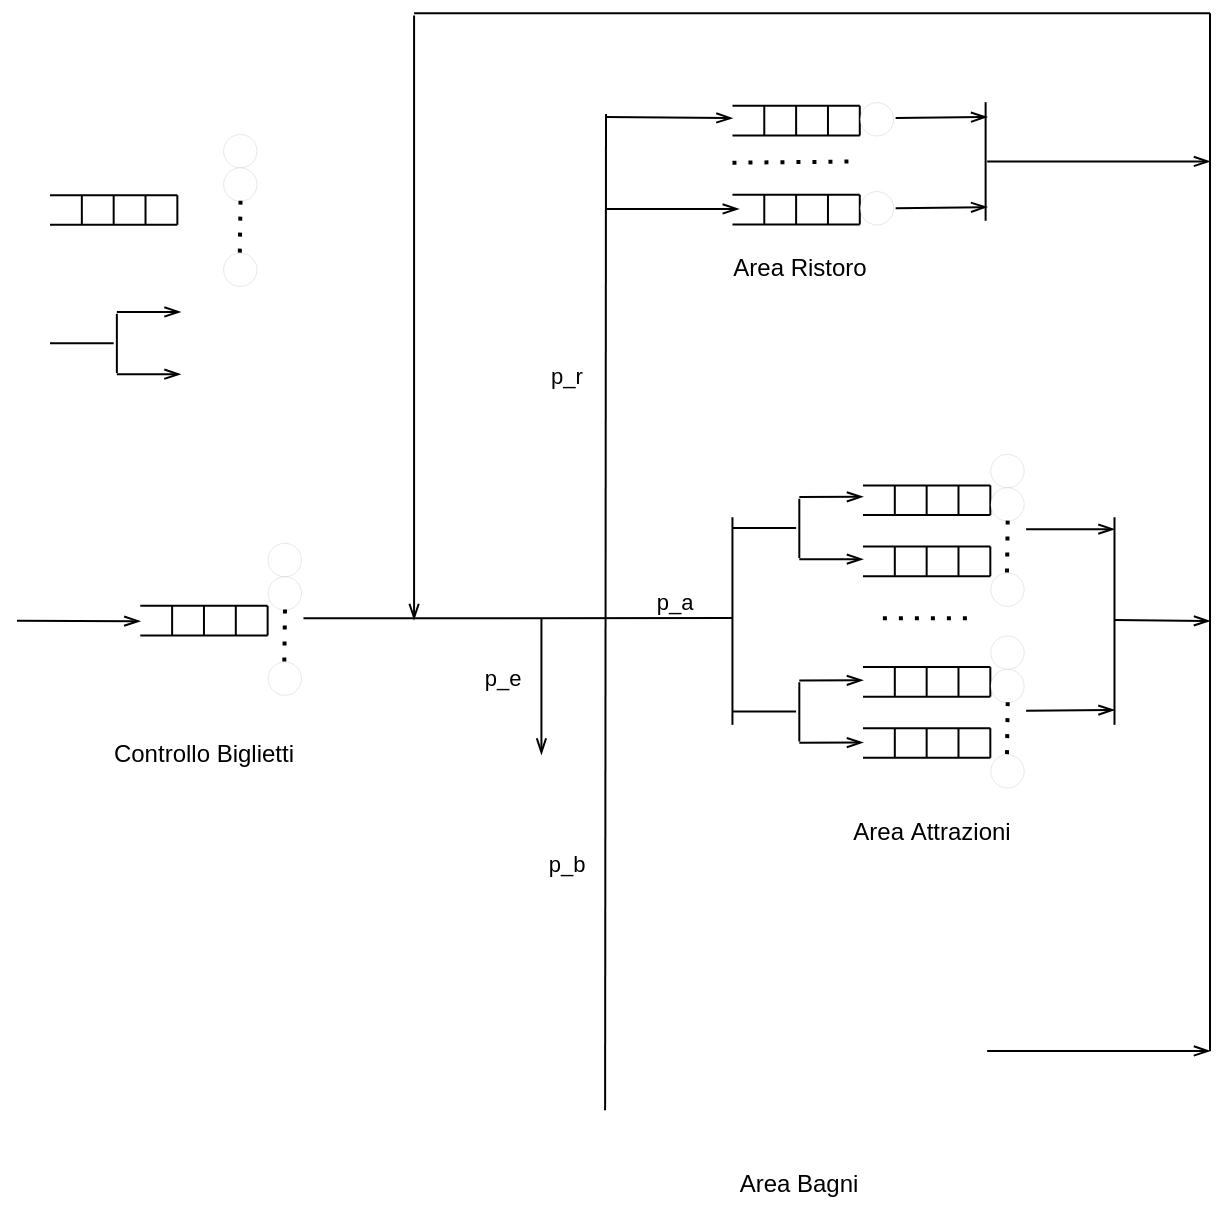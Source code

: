 <mxfile pages="2">
    <diagram name="First_Idea" id="0XX8voWQZg67bfcwIz8j">
        <mxGraphModel dx="1540" dy="700" grid="1" gridSize="10" guides="1" tooltips="1" connect="1" arrows="1" fold="1" page="1" pageScale="1" pageWidth="827" pageHeight="1169" math="0" shadow="0">
            <root>
                <mxCell id="0"/>
                <mxCell id="1" parent="0"/>
                <mxCell id="9YF9n_oOePTZYvX8SAIh-277" value="Area Bagni" style="text;html=1;align=center;verticalAlign=middle;whiteSpace=wrap;rounded=0;fontSize=12;" parent="1" vertex="1">
                    <mxGeometry x="554.44" y="630" width="81.22" height="30" as="geometry"/>
                </mxCell>
                <mxCell id="9YF9n_oOePTZYvX8SAIh-27" value="" style="group" parent="1" vertex="1" connectable="0">
                    <mxGeometry x="265.143" y="355.931" width="63.673" height="14.826" as="geometry"/>
                </mxCell>
                <mxCell id="9YF9n_oOePTZYvX8SAIh-28" value="" style="endArrow=none;html=1;rounded=0;" parent="9YF9n_oOePTZYvX8SAIh-27" edge="1">
                    <mxGeometry width="50" height="50" relative="1" as="geometry">
                        <mxPoint as="sourcePoint"/>
                        <mxPoint x="63.673" as="targetPoint"/>
                    </mxGeometry>
                </mxCell>
                <mxCell id="9YF9n_oOePTZYvX8SAIh-29" value="" style="endArrow=none;html=1;rounded=0;" parent="9YF9n_oOePTZYvX8SAIh-27" edge="1">
                    <mxGeometry width="50" height="50" relative="1" as="geometry">
                        <mxPoint x="63.673" y="14.826" as="sourcePoint"/>
                        <mxPoint x="63.673" as="targetPoint"/>
                    </mxGeometry>
                </mxCell>
                <mxCell id="9YF9n_oOePTZYvX8SAIh-30" value="" style="endArrow=none;html=1;rounded=0;" parent="9YF9n_oOePTZYvX8SAIh-27" edge="1">
                    <mxGeometry width="50" height="50" relative="1" as="geometry">
                        <mxPoint y="14.826" as="sourcePoint"/>
                        <mxPoint x="63.673" y="14.826" as="targetPoint"/>
                    </mxGeometry>
                </mxCell>
                <mxCell id="9YF9n_oOePTZYvX8SAIh-31" value="" style="endArrow=none;html=1;rounded=0;" parent="9YF9n_oOePTZYvX8SAIh-27" edge="1">
                    <mxGeometry width="50" height="50" relative="1" as="geometry">
                        <mxPoint x="47.755" y="14.826" as="sourcePoint"/>
                        <mxPoint x="47.755" as="targetPoint"/>
                    </mxGeometry>
                </mxCell>
                <mxCell id="9YF9n_oOePTZYvX8SAIh-32" value="" style="endArrow=none;html=1;rounded=0;" parent="9YF9n_oOePTZYvX8SAIh-27" edge="1">
                    <mxGeometry width="50" height="50" relative="1" as="geometry">
                        <mxPoint x="31.837" y="14.826" as="sourcePoint"/>
                        <mxPoint x="31.837" as="targetPoint"/>
                    </mxGeometry>
                </mxCell>
                <mxCell id="9YF9n_oOePTZYvX8SAIh-33" value="" style="endArrow=none;html=1;rounded=0;" parent="9YF9n_oOePTZYvX8SAIh-27" edge="1">
                    <mxGeometry width="50" height="50" relative="1" as="geometry">
                        <mxPoint x="15.918" y="14.826" as="sourcePoint"/>
                        <mxPoint x="15.918" as="targetPoint"/>
                    </mxGeometry>
                </mxCell>
                <mxCell id="9YF9n_oOePTZYvX8SAIh-35" value="Controllo Biglietti" style="text;html=1;align=center;verticalAlign=middle;whiteSpace=wrap;rounded=0;fontSize=12;" parent="1" vertex="1">
                    <mxGeometry x="249.224" y="415.412" width="95.51" height="29.652" as="geometry"/>
                </mxCell>
                <mxCell id="9YF9n_oOePTZYvX8SAIh-41" value="" style="group" parent="1" vertex="1" connectable="0">
                    <mxGeometry x="328.816" y="324.426" width="17.908" height="75.982" as="geometry"/>
                </mxCell>
                <mxCell id="9YF9n_oOePTZYvX8SAIh-36" value="" style="ellipse;whiteSpace=wrap;html=1;aspect=fixed;strokeWidth=0;" parent="9YF9n_oOePTZYvX8SAIh-41" vertex="1">
                    <mxGeometry width="16.679" height="16.679" as="geometry"/>
                </mxCell>
                <mxCell id="9YF9n_oOePTZYvX8SAIh-37" value="" style="ellipse;whiteSpace=wrap;html=1;aspect=fixed;strokeWidth=0;" parent="9YF9n_oOePTZYvX8SAIh-41" vertex="1">
                    <mxGeometry y="16.679" width="16.679" height="16.679" as="geometry"/>
                </mxCell>
                <mxCell id="9YF9n_oOePTZYvX8SAIh-38" value="" style="ellipse;whiteSpace=wrap;html=1;aspect=fixed;strokeWidth=0;direction=south;" parent="9YF9n_oOePTZYvX8SAIh-41" vertex="1">
                    <mxGeometry y="59.303" width="16.679" height="16.679" as="geometry"/>
                </mxCell>
                <mxCell id="9YF9n_oOePTZYvX8SAIh-39" value="" style="endArrow=none;dashed=1;html=1;dashPattern=1 3;strokeWidth=2;rounded=0;exitX=0;exitY=0.5;exitDx=0;exitDy=0;" parent="9YF9n_oOePTZYvX8SAIh-41" source="9YF9n_oOePTZYvX8SAIh-38" edge="1">
                    <mxGeometry width="50" height="50" relative="1" as="geometry">
                        <mxPoint x="8.691" y="48.184" as="sourcePoint"/>
                        <mxPoint x="8.691" y="33.358" as="targetPoint"/>
                    </mxGeometry>
                </mxCell>
                <mxCell id="9YF9n_oOePTZYvX8SAIh-47" value="" style="endArrow=openThin;html=1;rounded=0;endFill=0;" parent="1" edge="1">
                    <mxGeometry width="50" height="50" relative="1" as="geometry">
                        <mxPoint x="203.459" y="363.344" as="sourcePoint"/>
                        <mxPoint x="265.143" y="363.581" as="targetPoint"/>
                    </mxGeometry>
                </mxCell>
                <mxCell id="9YF9n_oOePTZYvX8SAIh-54" value="" style="group" parent="1" vertex="1" connectable="0">
                    <mxGeometry x="306.564" y="120" width="17.908" height="75.982" as="geometry"/>
                </mxCell>
                <mxCell id="9YF9n_oOePTZYvX8SAIh-55" value="" style="ellipse;whiteSpace=wrap;html=1;aspect=fixed;strokeWidth=0;" parent="9YF9n_oOePTZYvX8SAIh-54" vertex="1">
                    <mxGeometry width="16.679" height="16.679" as="geometry"/>
                </mxCell>
                <mxCell id="9YF9n_oOePTZYvX8SAIh-56" value="" style="ellipse;whiteSpace=wrap;html=1;aspect=fixed;strokeWidth=0;" parent="9YF9n_oOePTZYvX8SAIh-54" vertex="1">
                    <mxGeometry y="16.679" width="16.679" height="16.679" as="geometry"/>
                </mxCell>
                <mxCell id="9YF9n_oOePTZYvX8SAIh-57" value="" style="ellipse;whiteSpace=wrap;html=1;aspect=fixed;strokeWidth=0;direction=south;" parent="9YF9n_oOePTZYvX8SAIh-54" vertex="1">
                    <mxGeometry y="59.303" width="16.679" height="16.679" as="geometry"/>
                </mxCell>
                <mxCell id="9YF9n_oOePTZYvX8SAIh-58" value="" style="endArrow=none;dashed=1;html=1;dashPattern=1 3;strokeWidth=2;rounded=0;exitX=0;exitY=0.5;exitDx=0;exitDy=0;" parent="9YF9n_oOePTZYvX8SAIh-54" source="9YF9n_oOePTZYvX8SAIh-57" edge="1">
                    <mxGeometry width="50" height="50" relative="1" as="geometry">
                        <mxPoint x="8.691" y="48.184" as="sourcePoint"/>
                        <mxPoint x="8.691" y="33.358" as="targetPoint"/>
                    </mxGeometry>
                </mxCell>
                <mxCell id="9YF9n_oOePTZYvX8SAIh-139" value="" style="group" parent="1" vertex="1" connectable="0">
                    <mxGeometry x="220" y="208.955" width="65.265" height="31.149" as="geometry"/>
                </mxCell>
                <mxCell id="9YF9n_oOePTZYvX8SAIh-140" value="" style="endArrow=openThin;html=1;rounded=0;endFill=0;" parent="9YF9n_oOePTZYvX8SAIh-139" edge="1">
                    <mxGeometry width="50" height="50" relative="1" as="geometry">
                        <mxPoint x="33.429" y="0.015" as="sourcePoint"/>
                        <mxPoint x="65.265" as="targetPoint"/>
                    </mxGeometry>
                </mxCell>
                <mxCell id="9YF9n_oOePTZYvX8SAIh-141" value="" style="endArrow=openThin;html=1;rounded=0;endFill=0;" parent="9YF9n_oOePTZYvX8SAIh-139" edge="1">
                    <mxGeometry width="50" height="50" relative="1" as="geometry">
                        <mxPoint x="33.429" y="31.149" as="sourcePoint"/>
                        <mxPoint x="65.265" y="31.134" as="targetPoint"/>
                    </mxGeometry>
                </mxCell>
                <mxCell id="9YF9n_oOePTZYvX8SAIh-142" value="" style="endArrow=none;html=1;rounded=0;" parent="9YF9n_oOePTZYvX8SAIh-139" edge="1">
                    <mxGeometry width="50" height="50" relative="1" as="geometry">
                        <mxPoint x="33.429" y="30.586" as="sourcePoint"/>
                        <mxPoint x="33.429" y="0.934" as="targetPoint"/>
                    </mxGeometry>
                </mxCell>
                <mxCell id="9YF9n_oOePTZYvX8SAIh-143" value="" style="endArrow=none;html=1;rounded=0;" parent="9YF9n_oOePTZYvX8SAIh-139" edge="1">
                    <mxGeometry width="50" height="50" relative="1" as="geometry">
                        <mxPoint y="15.612" as="sourcePoint"/>
                        <mxPoint x="31.837" y="15.612" as="targetPoint"/>
                    </mxGeometry>
                </mxCell>
                <mxCell id="9YF9n_oOePTZYvX8SAIh-154" value="" style="endArrow=none;html=1;rounded=0;endFill=0;" parent="1" edge="1">
                    <mxGeometry width="50" height="50" relative="1" as="geometry">
                        <mxPoint x="346.724" y="362.173" as="sourcePoint"/>
                        <mxPoint x="561.224" y="362.039" as="targetPoint"/>
                    </mxGeometry>
                </mxCell>
                <mxCell id="9YF9n_oOePTZYvX8SAIh-304" value="p_a" style="edgeLabel;html=1;align=center;verticalAlign=middle;resizable=0;points=[];" parent="9YF9n_oOePTZYvX8SAIh-154" vertex="1" connectable="0">
                    <mxGeometry x="0.753" y="-2" relative="1" as="geometry">
                        <mxPoint x="-3" y="-10" as="offset"/>
                    </mxGeometry>
                </mxCell>
                <mxCell id="9YF9n_oOePTZYvX8SAIh-190" value="" style="endArrow=none;html=1;rounded=0;" parent="1" edge="1">
                    <mxGeometry width="50" height="50" relative="1" as="geometry">
                        <mxPoint x="497.551" y="608.147" as="sourcePoint"/>
                        <mxPoint x="498" y="110" as="targetPoint"/>
                    </mxGeometry>
                </mxCell>
                <mxCell id="9YF9n_oOePTZYvX8SAIh-303" value="p_r" style="edgeLabel;html=1;align=center;verticalAlign=middle;resizable=0;points=[];" parent="9YF9n_oOePTZYvX8SAIh-190" vertex="1" connectable="0">
                    <mxGeometry x="0.478" relative="1" as="geometry">
                        <mxPoint x="-20" y="1" as="offset"/>
                    </mxGeometry>
                </mxCell>
                <mxCell id="9YF9n_oOePTZYvX8SAIh-305" value="p_b" style="edgeLabel;html=1;align=center;verticalAlign=middle;resizable=0;points=[];" parent="9YF9n_oOePTZYvX8SAIh-190" vertex="1" connectable="0">
                    <mxGeometry x="-0.504" y="-2" relative="1" as="geometry">
                        <mxPoint x="-22" as="offset"/>
                    </mxGeometry>
                </mxCell>
                <mxCell id="9YF9n_oOePTZYvX8SAIh-191" value="" style="endArrow=none;html=1;rounded=0;endFill=0;startArrow=openThin;startFill=0;" parent="1" edge="1">
                    <mxGeometry width="50" height="50" relative="1" as="geometry">
                        <mxPoint x="465.714" y="430.238" as="sourcePoint"/>
                        <mxPoint x="465.714" y="362.039" as="targetPoint"/>
                    </mxGeometry>
                </mxCell>
                <mxCell id="9YF9n_oOePTZYvX8SAIh-306" value="p_e" style="edgeLabel;html=1;align=center;verticalAlign=middle;resizable=0;points=[];" parent="9YF9n_oOePTZYvX8SAIh-191" vertex="1" connectable="0">
                    <mxGeometry x="0.275" y="-2" relative="1" as="geometry">
                        <mxPoint x="-22" y="5" as="offset"/>
                    </mxGeometry>
                </mxCell>
                <mxCell id="9YF9n_oOePTZYvX8SAIh-192" value="" style="endArrow=none;html=1;rounded=0;endFill=0;startArrow=openThin;startFill=0;" parent="1" edge="1">
                    <mxGeometry width="50" height="50" relative="1" as="geometry">
                        <mxPoint x="402.041" y="362.973" as="sourcePoint"/>
                        <mxPoint x="402.041" y="60.706" as="targetPoint"/>
                    </mxGeometry>
                </mxCell>
                <mxCell id="9YF9n_oOePTZYvX8SAIh-201" value="" style="group" parent="1" vertex="1" connectable="0">
                    <mxGeometry x="561.224" y="104.071" width="81.582" height="16.679" as="geometry"/>
                </mxCell>
                <mxCell id="9YF9n_oOePTZYvX8SAIh-10" value="" style="group" parent="9YF9n_oOePTZYvX8SAIh-201" vertex="1" connectable="0">
                    <mxGeometry y="1.853" width="63.673" height="14.826" as="geometry"/>
                </mxCell>
                <mxCell id="9YF9n_oOePTZYvX8SAIh-1" value="" style="endArrow=none;html=1;rounded=0;" parent="9YF9n_oOePTZYvX8SAIh-10" edge="1">
                    <mxGeometry width="50" height="50" relative="1" as="geometry">
                        <mxPoint as="sourcePoint"/>
                        <mxPoint x="63.673" as="targetPoint"/>
                    </mxGeometry>
                </mxCell>
                <mxCell id="9YF9n_oOePTZYvX8SAIh-2" value="" style="endArrow=none;html=1;rounded=0;" parent="9YF9n_oOePTZYvX8SAIh-10" edge="1">
                    <mxGeometry width="50" height="50" relative="1" as="geometry">
                        <mxPoint x="63.673" y="14.826" as="sourcePoint"/>
                        <mxPoint x="63.673" as="targetPoint"/>
                    </mxGeometry>
                </mxCell>
                <mxCell id="9YF9n_oOePTZYvX8SAIh-3" value="" style="endArrow=none;html=1;rounded=0;" parent="9YF9n_oOePTZYvX8SAIh-10" edge="1">
                    <mxGeometry width="50" height="50" relative="1" as="geometry">
                        <mxPoint y="14.826" as="sourcePoint"/>
                        <mxPoint x="63.673" y="14.826" as="targetPoint"/>
                    </mxGeometry>
                </mxCell>
                <mxCell id="9YF9n_oOePTZYvX8SAIh-4" value="" style="endArrow=none;html=1;rounded=0;" parent="9YF9n_oOePTZYvX8SAIh-10" edge="1">
                    <mxGeometry width="50" height="50" relative="1" as="geometry">
                        <mxPoint x="47.755" y="14.826" as="sourcePoint"/>
                        <mxPoint x="47.755" as="targetPoint"/>
                    </mxGeometry>
                </mxCell>
                <mxCell id="9YF9n_oOePTZYvX8SAIh-5" value="" style="endArrow=none;html=1;rounded=0;" parent="9YF9n_oOePTZYvX8SAIh-10" edge="1">
                    <mxGeometry width="50" height="50" relative="1" as="geometry">
                        <mxPoint x="31.837" y="14.826" as="sourcePoint"/>
                        <mxPoint x="31.837" as="targetPoint"/>
                    </mxGeometry>
                </mxCell>
                <mxCell id="9YF9n_oOePTZYvX8SAIh-6" value="" style="endArrow=none;html=1;rounded=0;" parent="9YF9n_oOePTZYvX8SAIh-10" edge="1">
                    <mxGeometry width="50" height="50" relative="1" as="geometry">
                        <mxPoint x="15.918" y="14.826" as="sourcePoint"/>
                        <mxPoint x="15.918" as="targetPoint"/>
                    </mxGeometry>
                </mxCell>
                <mxCell id="9YF9n_oOePTZYvX8SAIh-197" value="" style="ellipse;whiteSpace=wrap;html=1;aspect=fixed;strokeWidth=0;" parent="9YF9n_oOePTZYvX8SAIh-201" vertex="1">
                    <mxGeometry x="63.673" width="16.679" height="16.679" as="geometry"/>
                </mxCell>
                <mxCell id="9YF9n_oOePTZYvX8SAIh-202" value="" style="group" parent="1" vertex="1" connectable="0">
                    <mxGeometry x="561.224" y="150.401" width="63.673" height="14.826" as="geometry"/>
                </mxCell>
                <mxCell id="9YF9n_oOePTZYvX8SAIh-203" value="" style="endArrow=none;html=1;rounded=0;" parent="9YF9n_oOePTZYvX8SAIh-202" edge="1">
                    <mxGeometry width="50" height="50" relative="1" as="geometry">
                        <mxPoint as="sourcePoint"/>
                        <mxPoint x="63.673" as="targetPoint"/>
                    </mxGeometry>
                </mxCell>
                <mxCell id="9YF9n_oOePTZYvX8SAIh-204" value="" style="endArrow=none;html=1;rounded=0;" parent="9YF9n_oOePTZYvX8SAIh-202" edge="1">
                    <mxGeometry width="50" height="50" relative="1" as="geometry">
                        <mxPoint x="63.673" y="14.826" as="sourcePoint"/>
                        <mxPoint x="63.673" as="targetPoint"/>
                    </mxGeometry>
                </mxCell>
                <mxCell id="9YF9n_oOePTZYvX8SAIh-205" value="" style="endArrow=none;html=1;rounded=0;" parent="9YF9n_oOePTZYvX8SAIh-202" edge="1">
                    <mxGeometry width="50" height="50" relative="1" as="geometry">
                        <mxPoint y="14.826" as="sourcePoint"/>
                        <mxPoint x="63.673" y="14.826" as="targetPoint"/>
                    </mxGeometry>
                </mxCell>
                <mxCell id="9YF9n_oOePTZYvX8SAIh-206" value="" style="endArrow=none;html=1;rounded=0;" parent="9YF9n_oOePTZYvX8SAIh-202" edge="1">
                    <mxGeometry width="50" height="50" relative="1" as="geometry">
                        <mxPoint x="47.755" y="14.826" as="sourcePoint"/>
                        <mxPoint x="47.755" as="targetPoint"/>
                    </mxGeometry>
                </mxCell>
                <mxCell id="9YF9n_oOePTZYvX8SAIh-207" value="" style="endArrow=none;html=1;rounded=0;" parent="9YF9n_oOePTZYvX8SAIh-202" edge="1">
                    <mxGeometry width="50" height="50" relative="1" as="geometry">
                        <mxPoint x="31.837" y="14.826" as="sourcePoint"/>
                        <mxPoint x="31.837" as="targetPoint"/>
                    </mxGeometry>
                </mxCell>
                <mxCell id="9YF9n_oOePTZYvX8SAIh-208" value="" style="endArrow=none;html=1;rounded=0;" parent="9YF9n_oOePTZYvX8SAIh-202" edge="1">
                    <mxGeometry width="50" height="50" relative="1" as="geometry">
                        <mxPoint x="15.918" y="14.826" as="sourcePoint"/>
                        <mxPoint x="15.918" as="targetPoint"/>
                    </mxGeometry>
                </mxCell>
                <mxCell id="9YF9n_oOePTZYvX8SAIh-209" value="" style="ellipse;whiteSpace=wrap;html=1;aspect=fixed;strokeWidth=0;" parent="1" vertex="1">
                    <mxGeometry x="624.898" y="148.548" width="16.679" height="16.679" as="geometry"/>
                </mxCell>
                <mxCell id="9YF9n_oOePTZYvX8SAIh-211" value="" style="endArrow=none;html=1;rounded=0;" parent="1" edge="1">
                    <mxGeometry width="50" height="50" relative="1" as="geometry">
                        <mxPoint x="561.224" y="415.412" as="sourcePoint"/>
                        <mxPoint x="561.224" y="311.632" as="targetPoint"/>
                    </mxGeometry>
                </mxCell>
                <mxCell id="9YF9n_oOePTZYvX8SAIh-212" value="" style="group" parent="1" vertex="1" connectable="0">
                    <mxGeometry x="561.224" y="279.949" width="146.847" height="75.982" as="geometry"/>
                </mxCell>
                <mxCell id="9YF9n_oOePTZYvX8SAIh-138" value="" style="group" parent="9YF9n_oOePTZYvX8SAIh-212" vertex="1" connectable="0">
                    <mxGeometry y="21.483" width="65.265" height="31.149" as="geometry"/>
                </mxCell>
                <mxCell id="9YF9n_oOePTZYvX8SAIh-134" value="" style="endArrow=openThin;html=1;rounded=0;endFill=0;" parent="9YF9n_oOePTZYvX8SAIh-138" edge="1">
                    <mxGeometry width="50" height="50" relative="1" as="geometry">
                        <mxPoint x="33.429" y="0.015" as="sourcePoint"/>
                        <mxPoint x="65.265" as="targetPoint"/>
                    </mxGeometry>
                </mxCell>
                <mxCell id="9YF9n_oOePTZYvX8SAIh-135" value="" style="endArrow=openThin;html=1;rounded=0;endFill=0;" parent="9YF9n_oOePTZYvX8SAIh-138" edge="1">
                    <mxGeometry width="50" height="50" relative="1" as="geometry">
                        <mxPoint x="33.429" y="31.149" as="sourcePoint"/>
                        <mxPoint x="65.265" y="31.134" as="targetPoint"/>
                    </mxGeometry>
                </mxCell>
                <mxCell id="9YF9n_oOePTZYvX8SAIh-136" value="" style="endArrow=none;html=1;rounded=0;" parent="9YF9n_oOePTZYvX8SAIh-138" edge="1">
                    <mxGeometry width="50" height="50" relative="1" as="geometry">
                        <mxPoint x="33.429" y="30.586" as="sourcePoint"/>
                        <mxPoint x="33.429" y="0.934" as="targetPoint"/>
                    </mxGeometry>
                </mxCell>
                <mxCell id="9YF9n_oOePTZYvX8SAIh-137" value="" style="endArrow=none;html=1;rounded=0;" parent="9YF9n_oOePTZYvX8SAIh-138" edge="1">
                    <mxGeometry width="50" height="50" relative="1" as="geometry">
                        <mxPoint y="15.612" as="sourcePoint"/>
                        <mxPoint x="31.837" y="15.612" as="targetPoint"/>
                    </mxGeometry>
                </mxCell>
                <mxCell id="9YF9n_oOePTZYvX8SAIh-156" value="" style="group" parent="9YF9n_oOePTZYvX8SAIh-212" vertex="1" connectable="0">
                    <mxGeometry x="65.265" width="81.582" height="75.982" as="geometry"/>
                </mxCell>
                <mxCell id="9YF9n_oOePTZYvX8SAIh-157" value="" style="group" parent="9YF9n_oOePTZYvX8SAIh-156" vertex="1" connectable="0">
                    <mxGeometry y="15.76" width="63.673" height="14.826" as="geometry"/>
                </mxCell>
                <mxCell id="9YF9n_oOePTZYvX8SAIh-158" value="" style="endArrow=none;html=1;rounded=0;" parent="9YF9n_oOePTZYvX8SAIh-157" edge="1">
                    <mxGeometry width="50" height="50" relative="1" as="geometry">
                        <mxPoint as="sourcePoint"/>
                        <mxPoint x="63.673" as="targetPoint"/>
                    </mxGeometry>
                </mxCell>
                <mxCell id="9YF9n_oOePTZYvX8SAIh-159" value="" style="endArrow=none;html=1;rounded=0;" parent="9YF9n_oOePTZYvX8SAIh-157" edge="1">
                    <mxGeometry width="50" height="50" relative="1" as="geometry">
                        <mxPoint x="63.673" y="14.826" as="sourcePoint"/>
                        <mxPoint x="63.673" as="targetPoint"/>
                    </mxGeometry>
                </mxCell>
                <mxCell id="9YF9n_oOePTZYvX8SAIh-160" value="" style="endArrow=none;html=1;rounded=0;" parent="9YF9n_oOePTZYvX8SAIh-157" edge="1">
                    <mxGeometry width="50" height="50" relative="1" as="geometry">
                        <mxPoint y="14.826" as="sourcePoint"/>
                        <mxPoint x="63.673" y="14.826" as="targetPoint"/>
                    </mxGeometry>
                </mxCell>
                <mxCell id="9YF9n_oOePTZYvX8SAIh-161" value="" style="endArrow=none;html=1;rounded=0;" parent="9YF9n_oOePTZYvX8SAIh-157" edge="1">
                    <mxGeometry width="50" height="50" relative="1" as="geometry">
                        <mxPoint x="47.755" y="14.826" as="sourcePoint"/>
                        <mxPoint x="47.755" as="targetPoint"/>
                    </mxGeometry>
                </mxCell>
                <mxCell id="9YF9n_oOePTZYvX8SAIh-162" value="" style="endArrow=none;html=1;rounded=0;" parent="9YF9n_oOePTZYvX8SAIh-157" edge="1">
                    <mxGeometry width="50" height="50" relative="1" as="geometry">
                        <mxPoint x="31.837" y="14.826" as="sourcePoint"/>
                        <mxPoint x="31.837" as="targetPoint"/>
                    </mxGeometry>
                </mxCell>
                <mxCell id="9YF9n_oOePTZYvX8SAIh-163" value="" style="endArrow=none;html=1;rounded=0;" parent="9YF9n_oOePTZYvX8SAIh-157" edge="1">
                    <mxGeometry width="50" height="50" relative="1" as="geometry">
                        <mxPoint x="15.918" y="14.826" as="sourcePoint"/>
                        <mxPoint x="15.918" as="targetPoint"/>
                    </mxGeometry>
                </mxCell>
                <mxCell id="9YF9n_oOePTZYvX8SAIh-164" value="" style="group" parent="9YF9n_oOePTZYvX8SAIh-156" vertex="1" connectable="0">
                    <mxGeometry y="46.331" width="63.673" height="14.826" as="geometry"/>
                </mxCell>
                <mxCell id="9YF9n_oOePTZYvX8SAIh-165" value="" style="endArrow=none;html=1;rounded=0;" parent="9YF9n_oOePTZYvX8SAIh-164" edge="1">
                    <mxGeometry width="50" height="50" relative="1" as="geometry">
                        <mxPoint as="sourcePoint"/>
                        <mxPoint x="63.673" as="targetPoint"/>
                    </mxGeometry>
                </mxCell>
                <mxCell id="9YF9n_oOePTZYvX8SAIh-166" value="" style="endArrow=none;html=1;rounded=0;" parent="9YF9n_oOePTZYvX8SAIh-164" edge="1">
                    <mxGeometry width="50" height="50" relative="1" as="geometry">
                        <mxPoint x="63.673" y="14.826" as="sourcePoint"/>
                        <mxPoint x="63.673" as="targetPoint"/>
                    </mxGeometry>
                </mxCell>
                <mxCell id="9YF9n_oOePTZYvX8SAIh-167" value="" style="endArrow=none;html=1;rounded=0;" parent="9YF9n_oOePTZYvX8SAIh-164" edge="1">
                    <mxGeometry width="50" height="50" relative="1" as="geometry">
                        <mxPoint y="14.826" as="sourcePoint"/>
                        <mxPoint x="63.673" y="14.826" as="targetPoint"/>
                    </mxGeometry>
                </mxCell>
                <mxCell id="9YF9n_oOePTZYvX8SAIh-168" value="" style="endArrow=none;html=1;rounded=0;" parent="9YF9n_oOePTZYvX8SAIh-164" edge="1">
                    <mxGeometry width="50" height="50" relative="1" as="geometry">
                        <mxPoint x="47.755" y="14.826" as="sourcePoint"/>
                        <mxPoint x="47.755" as="targetPoint"/>
                    </mxGeometry>
                </mxCell>
                <mxCell id="9YF9n_oOePTZYvX8SAIh-169" value="" style="endArrow=none;html=1;rounded=0;" parent="9YF9n_oOePTZYvX8SAIh-164" edge="1">
                    <mxGeometry width="50" height="50" relative="1" as="geometry">
                        <mxPoint x="31.837" y="14.826" as="sourcePoint"/>
                        <mxPoint x="31.837" as="targetPoint"/>
                    </mxGeometry>
                </mxCell>
                <mxCell id="9YF9n_oOePTZYvX8SAIh-170" value="" style="endArrow=none;html=1;rounded=0;" parent="9YF9n_oOePTZYvX8SAIh-164" edge="1">
                    <mxGeometry width="50" height="50" relative="1" as="geometry">
                        <mxPoint x="15.918" y="14.826" as="sourcePoint"/>
                        <mxPoint x="15.918" as="targetPoint"/>
                    </mxGeometry>
                </mxCell>
                <mxCell id="9YF9n_oOePTZYvX8SAIh-171" value="" style="group" parent="9YF9n_oOePTZYvX8SAIh-156" vertex="1" connectable="0">
                    <mxGeometry x="63.673" width="17.908" height="75.982" as="geometry"/>
                </mxCell>
                <mxCell id="9YF9n_oOePTZYvX8SAIh-172" value="" style="ellipse;whiteSpace=wrap;html=1;aspect=fixed;strokeWidth=0;" parent="9YF9n_oOePTZYvX8SAIh-171" vertex="1">
                    <mxGeometry width="16.679" height="16.679" as="geometry"/>
                </mxCell>
                <mxCell id="9YF9n_oOePTZYvX8SAIh-173" value="" style="ellipse;whiteSpace=wrap;html=1;aspect=fixed;strokeWidth=0;" parent="9YF9n_oOePTZYvX8SAIh-171" vertex="1">
                    <mxGeometry y="16.679" width="16.679" height="16.679" as="geometry"/>
                </mxCell>
                <mxCell id="9YF9n_oOePTZYvX8SAIh-174" value="" style="ellipse;whiteSpace=wrap;html=1;aspect=fixed;strokeWidth=0;direction=south;" parent="9YF9n_oOePTZYvX8SAIh-171" vertex="1">
                    <mxGeometry y="59.303" width="16.679" height="16.679" as="geometry"/>
                </mxCell>
                <mxCell id="9YF9n_oOePTZYvX8SAIh-175" value="" style="endArrow=none;dashed=1;html=1;dashPattern=1 3;strokeWidth=2;rounded=0;exitX=0;exitY=0.5;exitDx=0;exitDy=0;" parent="9YF9n_oOePTZYvX8SAIh-171" source="9YF9n_oOePTZYvX8SAIh-174" edge="1">
                    <mxGeometry width="50" height="50" relative="1" as="geometry">
                        <mxPoint x="8.691" y="48.184" as="sourcePoint"/>
                        <mxPoint x="8.691" y="33.358" as="targetPoint"/>
                    </mxGeometry>
                </mxCell>
                <mxCell id="9YF9n_oOePTZYvX8SAIh-213" value="" style="group" parent="1" vertex="1" connectable="0">
                    <mxGeometry x="561.224" y="370.757" width="146.847" height="75.982" as="geometry"/>
                </mxCell>
                <mxCell id="9YF9n_oOePTZYvX8SAIh-80" value="" style="group" parent="9YF9n_oOePTZYvX8SAIh-213" vertex="1" connectable="0">
                    <mxGeometry x="65.265" width="81.582" height="75.982" as="geometry"/>
                </mxCell>
                <mxCell id="9YF9n_oOePTZYvX8SAIh-81" value="" style="group" parent="9YF9n_oOePTZYvX8SAIh-80" vertex="1" connectable="0">
                    <mxGeometry y="15.76" width="63.673" height="14.826" as="geometry"/>
                </mxCell>
                <mxCell id="9YF9n_oOePTZYvX8SAIh-82" value="" style="endArrow=none;html=1;rounded=0;" parent="9YF9n_oOePTZYvX8SAIh-81" edge="1">
                    <mxGeometry width="50" height="50" relative="1" as="geometry">
                        <mxPoint as="sourcePoint"/>
                        <mxPoint x="63.673" as="targetPoint"/>
                    </mxGeometry>
                </mxCell>
                <mxCell id="9YF9n_oOePTZYvX8SAIh-83" value="" style="endArrow=none;html=1;rounded=0;" parent="9YF9n_oOePTZYvX8SAIh-81" edge="1">
                    <mxGeometry width="50" height="50" relative="1" as="geometry">
                        <mxPoint x="63.673" y="14.826" as="sourcePoint"/>
                        <mxPoint x="63.673" as="targetPoint"/>
                    </mxGeometry>
                </mxCell>
                <mxCell id="9YF9n_oOePTZYvX8SAIh-84" value="" style="endArrow=none;html=1;rounded=0;" parent="9YF9n_oOePTZYvX8SAIh-81" edge="1">
                    <mxGeometry width="50" height="50" relative="1" as="geometry">
                        <mxPoint y="14.826" as="sourcePoint"/>
                        <mxPoint x="63.673" y="14.826" as="targetPoint"/>
                    </mxGeometry>
                </mxCell>
                <mxCell id="9YF9n_oOePTZYvX8SAIh-85" value="" style="endArrow=none;html=1;rounded=0;" parent="9YF9n_oOePTZYvX8SAIh-81" edge="1">
                    <mxGeometry width="50" height="50" relative="1" as="geometry">
                        <mxPoint x="47.755" y="14.826" as="sourcePoint"/>
                        <mxPoint x="47.755" as="targetPoint"/>
                    </mxGeometry>
                </mxCell>
                <mxCell id="9YF9n_oOePTZYvX8SAIh-86" value="" style="endArrow=none;html=1;rounded=0;" parent="9YF9n_oOePTZYvX8SAIh-81" edge="1">
                    <mxGeometry width="50" height="50" relative="1" as="geometry">
                        <mxPoint x="31.837" y="14.826" as="sourcePoint"/>
                        <mxPoint x="31.837" as="targetPoint"/>
                    </mxGeometry>
                </mxCell>
                <mxCell id="9YF9n_oOePTZYvX8SAIh-87" value="" style="endArrow=none;html=1;rounded=0;" parent="9YF9n_oOePTZYvX8SAIh-81" edge="1">
                    <mxGeometry width="50" height="50" relative="1" as="geometry">
                        <mxPoint x="15.918" y="14.826" as="sourcePoint"/>
                        <mxPoint x="15.918" as="targetPoint"/>
                    </mxGeometry>
                </mxCell>
                <mxCell id="9YF9n_oOePTZYvX8SAIh-88" value="" style="group" parent="9YF9n_oOePTZYvX8SAIh-80" vertex="1" connectable="0">
                    <mxGeometry y="46.331" width="63.673" height="14.826" as="geometry"/>
                </mxCell>
                <mxCell id="9YF9n_oOePTZYvX8SAIh-89" value="" style="endArrow=none;html=1;rounded=0;" parent="9YF9n_oOePTZYvX8SAIh-88" edge="1">
                    <mxGeometry width="50" height="50" relative="1" as="geometry">
                        <mxPoint as="sourcePoint"/>
                        <mxPoint x="63.673" as="targetPoint"/>
                    </mxGeometry>
                </mxCell>
                <mxCell id="9YF9n_oOePTZYvX8SAIh-90" value="" style="endArrow=none;html=1;rounded=0;" parent="9YF9n_oOePTZYvX8SAIh-88" edge="1">
                    <mxGeometry width="50" height="50" relative="1" as="geometry">
                        <mxPoint x="63.673" y="14.826" as="sourcePoint"/>
                        <mxPoint x="63.673" as="targetPoint"/>
                    </mxGeometry>
                </mxCell>
                <mxCell id="9YF9n_oOePTZYvX8SAIh-91" value="" style="endArrow=none;html=1;rounded=0;" parent="9YF9n_oOePTZYvX8SAIh-88" edge="1">
                    <mxGeometry width="50" height="50" relative="1" as="geometry">
                        <mxPoint y="14.826" as="sourcePoint"/>
                        <mxPoint x="63.673" y="14.826" as="targetPoint"/>
                    </mxGeometry>
                </mxCell>
                <mxCell id="9YF9n_oOePTZYvX8SAIh-92" value="" style="endArrow=none;html=1;rounded=0;" parent="9YF9n_oOePTZYvX8SAIh-88" edge="1">
                    <mxGeometry width="50" height="50" relative="1" as="geometry">
                        <mxPoint x="47.755" y="14.826" as="sourcePoint"/>
                        <mxPoint x="47.755" as="targetPoint"/>
                    </mxGeometry>
                </mxCell>
                <mxCell id="9YF9n_oOePTZYvX8SAIh-93" value="" style="endArrow=none;html=1;rounded=0;" parent="9YF9n_oOePTZYvX8SAIh-88" edge="1">
                    <mxGeometry width="50" height="50" relative="1" as="geometry">
                        <mxPoint x="31.837" y="14.826" as="sourcePoint"/>
                        <mxPoint x="31.837" as="targetPoint"/>
                    </mxGeometry>
                </mxCell>
                <mxCell id="9YF9n_oOePTZYvX8SAIh-94" value="" style="endArrow=none;html=1;rounded=0;" parent="9YF9n_oOePTZYvX8SAIh-88" edge="1">
                    <mxGeometry width="50" height="50" relative="1" as="geometry">
                        <mxPoint x="15.918" y="14.826" as="sourcePoint"/>
                        <mxPoint x="15.918" as="targetPoint"/>
                    </mxGeometry>
                </mxCell>
                <mxCell id="9YF9n_oOePTZYvX8SAIh-95" value="" style="group" parent="9YF9n_oOePTZYvX8SAIh-80" vertex="1" connectable="0">
                    <mxGeometry x="63.673" width="17.908" height="75.982" as="geometry"/>
                </mxCell>
                <mxCell id="9YF9n_oOePTZYvX8SAIh-96" value="" style="ellipse;whiteSpace=wrap;html=1;aspect=fixed;strokeWidth=0;" parent="9YF9n_oOePTZYvX8SAIh-95" vertex="1">
                    <mxGeometry width="16.679" height="16.679" as="geometry"/>
                </mxCell>
                <mxCell id="9YF9n_oOePTZYvX8SAIh-97" value="" style="ellipse;whiteSpace=wrap;html=1;aspect=fixed;strokeWidth=0;" parent="9YF9n_oOePTZYvX8SAIh-95" vertex="1">
                    <mxGeometry y="16.679" width="16.679" height="16.679" as="geometry"/>
                </mxCell>
                <mxCell id="9YF9n_oOePTZYvX8SAIh-98" value="" style="ellipse;whiteSpace=wrap;html=1;aspect=fixed;strokeWidth=0;direction=south;" parent="9YF9n_oOePTZYvX8SAIh-95" vertex="1">
                    <mxGeometry y="59.303" width="16.679" height="16.679" as="geometry"/>
                </mxCell>
                <mxCell id="9YF9n_oOePTZYvX8SAIh-99" value="" style="endArrow=none;dashed=1;html=1;dashPattern=1 3;strokeWidth=2;rounded=0;exitX=0;exitY=0.5;exitDx=0;exitDy=0;" parent="9YF9n_oOePTZYvX8SAIh-95" source="9YF9n_oOePTZYvX8SAIh-98" edge="1">
                    <mxGeometry width="50" height="50" relative="1" as="geometry">
                        <mxPoint x="8.691" y="48.184" as="sourcePoint"/>
                        <mxPoint x="8.691" y="33.358" as="targetPoint"/>
                    </mxGeometry>
                </mxCell>
                <mxCell id="9YF9n_oOePTZYvX8SAIh-144" value="" style="group" parent="9YF9n_oOePTZYvX8SAIh-213" vertex="1" connectable="0">
                    <mxGeometry y="22.417" width="65.265" height="31.149" as="geometry"/>
                </mxCell>
                <mxCell id="9YF9n_oOePTZYvX8SAIh-145" value="" style="endArrow=openThin;html=1;rounded=0;endFill=0;" parent="9YF9n_oOePTZYvX8SAIh-144" edge="1">
                    <mxGeometry width="50" height="50" relative="1" as="geometry">
                        <mxPoint x="33.429" y="0.015" as="sourcePoint"/>
                        <mxPoint x="65.265" as="targetPoint"/>
                    </mxGeometry>
                </mxCell>
                <mxCell id="9YF9n_oOePTZYvX8SAIh-146" value="" style="endArrow=openThin;html=1;rounded=0;endFill=0;" parent="9YF9n_oOePTZYvX8SAIh-144" edge="1">
                    <mxGeometry width="50" height="50" relative="1" as="geometry">
                        <mxPoint x="33.429" y="31.149" as="sourcePoint"/>
                        <mxPoint x="65.265" y="31.134" as="targetPoint"/>
                    </mxGeometry>
                </mxCell>
                <mxCell id="9YF9n_oOePTZYvX8SAIh-147" value="" style="endArrow=none;html=1;rounded=0;" parent="9YF9n_oOePTZYvX8SAIh-144" edge="1">
                    <mxGeometry width="50" height="50" relative="1" as="geometry">
                        <mxPoint x="33.429" y="30.586" as="sourcePoint"/>
                        <mxPoint x="33.429" y="0.934" as="targetPoint"/>
                    </mxGeometry>
                </mxCell>
                <mxCell id="9YF9n_oOePTZYvX8SAIh-148" value="" style="endArrow=none;html=1;rounded=0;" parent="9YF9n_oOePTZYvX8SAIh-144" edge="1">
                    <mxGeometry width="50" height="50" relative="1" as="geometry">
                        <mxPoint y="15.612" as="sourcePoint"/>
                        <mxPoint x="31.837" y="15.612" as="targetPoint"/>
                    </mxGeometry>
                </mxCell>
                <mxCell id="9YF9n_oOePTZYvX8SAIh-214" value="" style="endArrow=none;html=1;rounded=0;" parent="1" edge="1">
                    <mxGeometry width="50" height="50" relative="1" as="geometry">
                        <mxPoint x="752.245" y="415.412" as="sourcePoint"/>
                        <mxPoint x="752.245" y="311.632" as="targetPoint"/>
                    </mxGeometry>
                </mxCell>
                <mxCell id="9YF9n_oOePTZYvX8SAIh-215" value="" style="endArrow=openThin;html=1;rounded=0;endFill=0;" parent="1" edge="1">
                    <mxGeometry width="50" height="50" relative="1" as="geometry">
                        <mxPoint x="708.071" y="317.592" as="sourcePoint"/>
                        <mxPoint x="752.245" y="317.562" as="targetPoint"/>
                    </mxGeometry>
                </mxCell>
                <mxCell id="9YF9n_oOePTZYvX8SAIh-216" value="" style="endArrow=openThin;html=1;rounded=0;endFill=0;" parent="1" edge="1">
                    <mxGeometry width="50" height="50" relative="1" as="geometry">
                        <mxPoint x="708.071" y="408.399" as="sourcePoint"/>
                        <mxPoint x="752.245" y="407.999" as="targetPoint"/>
                    </mxGeometry>
                </mxCell>
                <mxCell id="9YF9n_oOePTZYvX8SAIh-219" value="" style="endArrow=none;html=1;rounded=0;" parent="1" edge="1">
                    <mxGeometry width="50" height="50" relative="1" as="geometry">
                        <mxPoint x="800.0" y="578.495" as="sourcePoint"/>
                        <mxPoint x="800.0" y="59.594" as="targetPoint"/>
                    </mxGeometry>
                </mxCell>
                <mxCell id="9YF9n_oOePTZYvX8SAIh-220" value="" style="endArrow=none;html=1;rounded=0;" parent="1" edge="1">
                    <mxGeometry width="50" height="50" relative="1" as="geometry">
                        <mxPoint x="402.041" y="59.594" as="sourcePoint"/>
                        <mxPoint x="800.0" y="59.594" as="targetPoint"/>
                    </mxGeometry>
                </mxCell>
                <mxCell id="9YF9n_oOePTZYvX8SAIh-238" value="Area&amp;nbsp;&lt;span style=&quot;background-color: initial;&quot;&gt;Attrazioni&lt;/span&gt;" style="text;html=1;align=center;verticalAlign=middle;whiteSpace=wrap;rounded=0;fontSize=12;" parent="1" vertex="1">
                    <mxGeometry x="612.561" y="446.739" width="95.51" height="44.477" as="geometry"/>
                </mxCell>
                <mxCell id="9YF9n_oOePTZYvX8SAIh-239" value="" style="endArrow=none;dashed=1;html=1;dashPattern=1 3;strokeWidth=2;rounded=0;" parent="1" edge="1">
                    <mxGeometry width="50" height="50" relative="1" as="geometry">
                        <mxPoint x="636.439" y="362.069" as="sourcePoint"/>
                        <mxPoint x="684.194" y="362.069" as="targetPoint"/>
                    </mxGeometry>
                </mxCell>
                <mxCell id="9YF9n_oOePTZYvX8SAIh-240" value="Area Ristoro" style="text;html=1;align=center;verticalAlign=middle;whiteSpace=wrap;rounded=0;fontSize=12;" parent="1" vertex="1">
                    <mxGeometry x="547.296" y="165.227" width="95.51" height="44.477" as="geometry"/>
                </mxCell>
                <mxCell id="9YF9n_oOePTZYvX8SAIh-241" value="" style="endArrow=openThin;html=1;rounded=0;endFill=0;" parent="1" edge="1">
                    <mxGeometry width="50" height="50" relative="1" as="geometry">
                        <mxPoint x="497.551" y="111.484" as="sourcePoint"/>
                        <mxPoint x="561.224" y="112.062" as="targetPoint"/>
                    </mxGeometry>
                </mxCell>
                <mxCell id="9YF9n_oOePTZYvX8SAIh-259" value="" style="endArrow=openThin;html=1;rounded=0;endFill=0;" parent="1" edge="1">
                    <mxGeometry width="50" height="50" relative="1" as="geometry">
                        <mxPoint x="497.551" y="157.444" as="sourcePoint"/>
                        <mxPoint x="564.408" y="157.458" as="targetPoint"/>
                    </mxGeometry>
                </mxCell>
                <mxCell id="9YF9n_oOePTZYvX8SAIh-261" value="" style="endArrow=none;html=1;rounded=0;" parent="1" edge="1">
                    <mxGeometry width="50" height="50" relative="1" as="geometry">
                        <mxPoint x="687.807" y="163.374" as="sourcePoint"/>
                        <mxPoint x="687.807" y="104.071" as="targetPoint"/>
                    </mxGeometry>
                </mxCell>
                <mxCell id="9YF9n_oOePTZYvX8SAIh-262" value="" style="endArrow=openThin;html=1;rounded=0;endFill=0;" parent="1" edge="1">
                    <mxGeometry width="50" height="50" relative="1" as="geometry">
                        <mxPoint x="642.806" y="112.062" as="sourcePoint"/>
                        <mxPoint x="688.571" y="111.484" as="targetPoint"/>
                    </mxGeometry>
                </mxCell>
                <mxCell id="9YF9n_oOePTZYvX8SAIh-263" value="" style="endArrow=openThin;html=1;rounded=0;endFill=0;" parent="1" edge="1">
                    <mxGeometry width="50" height="50" relative="1" as="geometry">
                        <mxPoint x="642.806" y="157.117" as="sourcePoint"/>
                        <mxPoint x="688.571" y="156.539" as="targetPoint"/>
                    </mxGeometry>
                </mxCell>
                <mxCell id="9YF9n_oOePTZYvX8SAIh-283" value="" style="endArrow=openThin;html=1;rounded=0;endFill=0;" parent="1" edge="1">
                    <mxGeometry width="50" height="50" relative="1" as="geometry">
                        <mxPoint x="688.571" y="133.722" as="sourcePoint"/>
                        <mxPoint x="800.0" y="133.722" as="targetPoint"/>
                    </mxGeometry>
                </mxCell>
                <mxCell id="9YF9n_oOePTZYvX8SAIh-284" value="" style="endArrow=openThin;html=1;rounded=0;endFill=0;" parent="1" edge="1">
                    <mxGeometry width="50" height="50" relative="1" as="geometry">
                        <mxPoint x="752.245" y="363.003" as="sourcePoint"/>
                        <mxPoint x="800.0" y="363.522" as="targetPoint"/>
                    </mxGeometry>
                </mxCell>
                <mxCell id="9YF9n_oOePTZYvX8SAIh-285" value="" style="endArrow=openThin;html=1;rounded=0;endFill=0;" parent="1" edge="1">
                    <mxGeometry width="50" height="50" relative="1" as="geometry">
                        <mxPoint x="688.571" y="578.495" as="sourcePoint"/>
                        <mxPoint x="800.0" y="578.495" as="targetPoint"/>
                    </mxGeometry>
                </mxCell>
                <mxCell id="9YF9n_oOePTZYvX8SAIh-287" value="" style="group" parent="1" vertex="1" connectable="0">
                    <mxGeometry x="220" y="150.586" width="63.673" height="14.826" as="geometry"/>
                </mxCell>
                <mxCell id="9YF9n_oOePTZYvX8SAIh-288" value="" style="endArrow=none;html=1;rounded=0;" parent="9YF9n_oOePTZYvX8SAIh-287" edge="1">
                    <mxGeometry width="50" height="50" relative="1" as="geometry">
                        <mxPoint as="sourcePoint"/>
                        <mxPoint x="63.673" as="targetPoint"/>
                    </mxGeometry>
                </mxCell>
                <mxCell id="9YF9n_oOePTZYvX8SAIh-289" value="" style="endArrow=none;html=1;rounded=0;" parent="9YF9n_oOePTZYvX8SAIh-287" edge="1">
                    <mxGeometry width="50" height="50" relative="1" as="geometry">
                        <mxPoint x="63.673" y="14.826" as="sourcePoint"/>
                        <mxPoint x="63.673" as="targetPoint"/>
                    </mxGeometry>
                </mxCell>
                <mxCell id="9YF9n_oOePTZYvX8SAIh-290" value="" style="endArrow=none;html=1;rounded=0;" parent="9YF9n_oOePTZYvX8SAIh-287" edge="1">
                    <mxGeometry width="50" height="50" relative="1" as="geometry">
                        <mxPoint y="14.826" as="sourcePoint"/>
                        <mxPoint x="63.673" y="14.826" as="targetPoint"/>
                    </mxGeometry>
                </mxCell>
                <mxCell id="9YF9n_oOePTZYvX8SAIh-291" value="" style="endArrow=none;html=1;rounded=0;" parent="9YF9n_oOePTZYvX8SAIh-287" edge="1">
                    <mxGeometry width="50" height="50" relative="1" as="geometry">
                        <mxPoint x="47.755" y="14.826" as="sourcePoint"/>
                        <mxPoint x="47.755" as="targetPoint"/>
                        <Array as="points">
                            <mxPoint x="47.755" y="14.826"/>
                        </Array>
                    </mxGeometry>
                </mxCell>
                <mxCell id="9YF9n_oOePTZYvX8SAIh-292" value="" style="endArrow=none;html=1;rounded=0;" parent="9YF9n_oOePTZYvX8SAIh-287" edge="1">
                    <mxGeometry width="50" height="50" relative="1" as="geometry">
                        <mxPoint x="31.837" y="14.826" as="sourcePoint"/>
                        <mxPoint x="31.837" as="targetPoint"/>
                    </mxGeometry>
                </mxCell>
                <mxCell id="9YF9n_oOePTZYvX8SAIh-293" value="" style="endArrow=none;html=1;rounded=0;" parent="9YF9n_oOePTZYvX8SAIh-287" edge="1">
                    <mxGeometry width="50" height="50" relative="1" as="geometry">
                        <mxPoint x="15.918" y="14.826" as="sourcePoint"/>
                        <mxPoint x="15.918" as="targetPoint"/>
                    </mxGeometry>
                </mxCell>
                <mxCell id="9YF9n_oOePTZYvX8SAIh-307" value="" style="endArrow=none;dashed=1;html=1;dashPattern=1 3;strokeWidth=2;rounded=0;" parent="1" edge="1">
                    <mxGeometry width="50" height="50" relative="1" as="geometry">
                        <mxPoint x="561.224" y="134.36" as="sourcePoint"/>
                        <mxPoint x="624.898" y="133.722" as="targetPoint"/>
                    </mxGeometry>
                </mxCell>
            </root>
        </mxGraphModel>
    </diagram>
    <diagram id="kM7_ykuT_Q3ZjjHs4hgO" name="Second_Idea">
        <mxGraphModel dx="1540" dy="700" grid="1" gridSize="10" guides="1" tooltips="1" connect="1" arrows="1" fold="1" page="1" pageScale="1" pageWidth="827" pageHeight="1169" math="0" shadow="0">
            <root>
                <mxCell id="0"/>
                <mxCell id="1" parent="0"/>
                <mxCell id="5t4HWGCkfHh8ap054Ajh-2" value="" style="group" parent="1" vertex="1" connectable="0">
                    <mxGeometry x="132.107" y="382.86" width="63.673" height="14.826" as="geometry"/>
                </mxCell>
                <mxCell id="5t4HWGCkfHh8ap054Ajh-3" value="" style="endArrow=none;html=1;rounded=0;" parent="5t4HWGCkfHh8ap054Ajh-2" edge="1">
                    <mxGeometry width="50" height="50" relative="1" as="geometry">
                        <mxPoint as="sourcePoint"/>
                        <mxPoint x="63.673" as="targetPoint"/>
                    </mxGeometry>
                </mxCell>
                <mxCell id="5t4HWGCkfHh8ap054Ajh-4" value="" style="endArrow=none;html=1;rounded=0;" parent="5t4HWGCkfHh8ap054Ajh-2" edge="1">
                    <mxGeometry width="50" height="50" relative="1" as="geometry">
                        <mxPoint x="63.673" y="14.826" as="sourcePoint"/>
                        <mxPoint x="63.673" as="targetPoint"/>
                    </mxGeometry>
                </mxCell>
                <mxCell id="5t4HWGCkfHh8ap054Ajh-5" value="" style="endArrow=none;html=1;rounded=0;" parent="5t4HWGCkfHh8ap054Ajh-2" edge="1">
                    <mxGeometry width="50" height="50" relative="1" as="geometry">
                        <mxPoint y="14.826" as="sourcePoint"/>
                        <mxPoint x="63.673" y="14.826" as="targetPoint"/>
                    </mxGeometry>
                </mxCell>
                <mxCell id="5t4HWGCkfHh8ap054Ajh-6" value="" style="endArrow=none;html=1;rounded=0;" parent="5t4HWGCkfHh8ap054Ajh-2" edge="1">
                    <mxGeometry width="50" height="50" relative="1" as="geometry">
                        <mxPoint x="47.755" y="14.826" as="sourcePoint"/>
                        <mxPoint x="47.755" as="targetPoint"/>
                        <Array as="points">
                            <mxPoint x="47.755" y="14.826"/>
                        </Array>
                    </mxGeometry>
                </mxCell>
                <mxCell id="5t4HWGCkfHh8ap054Ajh-7" value="" style="endArrow=none;html=1;rounded=0;" parent="5t4HWGCkfHh8ap054Ajh-2" edge="1">
                    <mxGeometry width="50" height="50" relative="1" as="geometry">
                        <mxPoint x="31.837" y="14.826" as="sourcePoint"/>
                        <mxPoint x="31.837" as="targetPoint"/>
                    </mxGeometry>
                </mxCell>
                <mxCell id="5t4HWGCkfHh8ap054Ajh-8" value="" style="endArrow=none;html=1;rounded=0;" parent="5t4HWGCkfHh8ap054Ajh-2" edge="1">
                    <mxGeometry width="50" height="50" relative="1" as="geometry">
                        <mxPoint x="15.918" y="14.826" as="sourcePoint"/>
                        <mxPoint x="15.918" as="targetPoint"/>
                    </mxGeometry>
                </mxCell>
                <mxCell id="5t4HWGCkfHh8ap054Ajh-9" value="" style="endArrow=openThin;html=1;rounded=0;startArrow=none;startFill=0;endFill=0;" parent="1" edge="1">
                    <mxGeometry width="50" height="50" relative="1" as="geometry">
                        <mxPoint x="68.434" y="390.351" as="sourcePoint"/>
                        <mxPoint x="132.107" y="389.995" as="targetPoint"/>
                    </mxGeometry>
                </mxCell>
                <mxCell id="5t4HWGCkfHh8ap054Ajh-10" value="Biglietteria" style="text;html=1;align=center;verticalAlign=middle;whiteSpace=wrap;rounded=0;fontSize=12;" parent="1" vertex="1">
                    <mxGeometry x="118.179" y="442.341" width="95.51" height="29.652" as="geometry"/>
                </mxCell>
                <mxCell id="5t4HWGCkfHh8ap054Ajh-11" value="" style="group" parent="1" vertex="1" connectable="0">
                    <mxGeometry x="275.373" y="382.86" width="63.673" height="14.826" as="geometry"/>
                </mxCell>
                <mxCell id="5t4HWGCkfHh8ap054Ajh-12" value="" style="endArrow=none;html=1;rounded=0;" parent="5t4HWGCkfHh8ap054Ajh-11" edge="1">
                    <mxGeometry width="50" height="50" relative="1" as="geometry">
                        <mxPoint as="sourcePoint"/>
                        <mxPoint x="63.673" as="targetPoint"/>
                    </mxGeometry>
                </mxCell>
                <mxCell id="5t4HWGCkfHh8ap054Ajh-13" value="" style="endArrow=none;html=1;rounded=0;" parent="5t4HWGCkfHh8ap054Ajh-11" edge="1">
                    <mxGeometry width="50" height="50" relative="1" as="geometry">
                        <mxPoint x="63.673" y="14.826" as="sourcePoint"/>
                        <mxPoint x="63.673" as="targetPoint"/>
                    </mxGeometry>
                </mxCell>
                <mxCell id="5t4HWGCkfHh8ap054Ajh-14" value="" style="endArrow=none;html=1;rounded=0;" parent="5t4HWGCkfHh8ap054Ajh-11" edge="1">
                    <mxGeometry width="50" height="50" relative="1" as="geometry">
                        <mxPoint y="14.826" as="sourcePoint"/>
                        <mxPoint x="63.673" y="14.826" as="targetPoint"/>
                    </mxGeometry>
                </mxCell>
                <mxCell id="5t4HWGCkfHh8ap054Ajh-15" value="" style="endArrow=none;html=1;rounded=0;" parent="5t4HWGCkfHh8ap054Ajh-11" edge="1">
                    <mxGeometry width="50" height="50" relative="1" as="geometry">
                        <mxPoint x="47.755" y="14.826" as="sourcePoint"/>
                        <mxPoint x="47.755" as="targetPoint"/>
                    </mxGeometry>
                </mxCell>
                <mxCell id="5t4HWGCkfHh8ap054Ajh-16" value="" style="endArrow=none;html=1;rounded=0;" parent="5t4HWGCkfHh8ap054Ajh-11" edge="1">
                    <mxGeometry width="50" height="50" relative="1" as="geometry">
                        <mxPoint x="31.837" y="14.826" as="sourcePoint"/>
                        <mxPoint x="31.837" as="targetPoint"/>
                    </mxGeometry>
                </mxCell>
                <mxCell id="5t4HWGCkfHh8ap054Ajh-17" value="" style="endArrow=none;html=1;rounded=0;" parent="5t4HWGCkfHh8ap054Ajh-11" edge="1">
                    <mxGeometry width="50" height="50" relative="1" as="geometry">
                        <mxPoint x="15.918" y="14.826" as="sourcePoint"/>
                        <mxPoint x="15.918" as="targetPoint"/>
                    </mxGeometry>
                </mxCell>
                <mxCell id="5t4HWGCkfHh8ap054Ajh-18" value="Controllo Biglietti" style="text;html=1;align=center;verticalAlign=middle;whiteSpace=wrap;rounded=0;fontSize=12;" parent="1" vertex="1">
                    <mxGeometry x="259.454" y="442.341" width="95.51" height="29.652" as="geometry"/>
                </mxCell>
                <mxCell id="5t4HWGCkfHh8ap054Ajh-19" value="" style="group" parent="1" vertex="1" connectable="0">
                    <mxGeometry x="339.046" y="351.355" width="17.908" height="75.982" as="geometry"/>
                </mxCell>
                <mxCell id="5t4HWGCkfHh8ap054Ajh-20" value="" style="ellipse;whiteSpace=wrap;html=1;aspect=fixed;strokeWidth=0;" parent="5t4HWGCkfHh8ap054Ajh-19" vertex="1">
                    <mxGeometry width="16.679" height="16.679" as="geometry"/>
                </mxCell>
                <mxCell id="5t4HWGCkfHh8ap054Ajh-21" value="" style="ellipse;whiteSpace=wrap;html=1;aspect=fixed;strokeWidth=0;" parent="5t4HWGCkfHh8ap054Ajh-19" vertex="1">
                    <mxGeometry y="16.679" width="16.679" height="16.679" as="geometry"/>
                </mxCell>
                <mxCell id="5t4HWGCkfHh8ap054Ajh-22" value="" style="ellipse;whiteSpace=wrap;html=1;aspect=fixed;strokeWidth=0;direction=south;" parent="5t4HWGCkfHh8ap054Ajh-19" vertex="1">
                    <mxGeometry y="59.303" width="16.679" height="16.679" as="geometry"/>
                </mxCell>
                <mxCell id="5t4HWGCkfHh8ap054Ajh-23" value="" style="endArrow=none;dashed=1;html=1;dashPattern=1 3;strokeWidth=2;rounded=0;exitX=0;exitY=0.5;exitDx=0;exitDy=0;" parent="5t4HWGCkfHh8ap054Ajh-19" source="5t4HWGCkfHh8ap054Ajh-22" edge="1">
                    <mxGeometry width="50" height="50" relative="1" as="geometry">
                        <mxPoint x="8.691" y="48.184" as="sourcePoint"/>
                        <mxPoint x="8.691" y="33.358" as="targetPoint"/>
                    </mxGeometry>
                </mxCell>
                <mxCell id="5t4HWGCkfHh8ap054Ajh-24" value="" style="group" parent="1" vertex="1" connectable="0">
                    <mxGeometry x="195.781" y="352.289" width="17.908" height="75.982" as="geometry"/>
                </mxCell>
                <mxCell id="5t4HWGCkfHh8ap054Ajh-25" value="" style="ellipse;whiteSpace=wrap;html=1;aspect=fixed;strokeWidth=0;" parent="5t4HWGCkfHh8ap054Ajh-24" vertex="1">
                    <mxGeometry width="16.679" height="16.679" as="geometry"/>
                </mxCell>
                <mxCell id="5t4HWGCkfHh8ap054Ajh-26" value="" style="ellipse;whiteSpace=wrap;html=1;aspect=fixed;strokeWidth=0;" parent="5t4HWGCkfHh8ap054Ajh-24" vertex="1">
                    <mxGeometry y="16.679" width="16.679" height="16.679" as="geometry"/>
                </mxCell>
                <mxCell id="5t4HWGCkfHh8ap054Ajh-27" value="" style="ellipse;whiteSpace=wrap;html=1;aspect=fixed;strokeWidth=0;direction=south;" parent="5t4HWGCkfHh8ap054Ajh-24" vertex="1">
                    <mxGeometry y="59.303" width="16.679" height="16.679" as="geometry"/>
                </mxCell>
                <mxCell id="5t4HWGCkfHh8ap054Ajh-28" value="" style="endArrow=none;dashed=1;html=1;dashPattern=1 3;strokeWidth=2;rounded=0;exitX=0;exitY=0.5;exitDx=0;exitDy=0;" parent="5t4HWGCkfHh8ap054Ajh-24" source="5t4HWGCkfHh8ap054Ajh-27" edge="1">
                    <mxGeometry width="50" height="50" relative="1" as="geometry">
                        <mxPoint x="8.691" y="48.184" as="sourcePoint"/>
                        <mxPoint x="8.691" y="33.358" as="targetPoint"/>
                    </mxGeometry>
                </mxCell>
                <mxCell id="5t4HWGCkfHh8ap054Ajh-29" value="" style="endArrow=openThin;html=1;rounded=0;endFill=0;" parent="1" edge="1">
                    <mxGeometry width="50" height="50" relative="1" as="geometry">
                        <mxPoint x="213.689" y="390.273" as="sourcePoint"/>
                        <mxPoint x="275.373" y="390.51" as="targetPoint"/>
                    </mxGeometry>
                </mxCell>
                <mxCell id="5t4HWGCkfHh8ap054Ajh-30" value="" style="group" parent="1" vertex="1" connectable="0">
                    <mxGeometry x="100" y="338.383" width="143.536" height="44.477" as="geometry"/>
                </mxCell>
                <mxCell id="5t4HWGCkfHh8ap054Ajh-31" value="" style="endArrow=none;html=1;rounded=0;" parent="5t4HWGCkfHh8ap054Ajh-30" edge="1">
                    <mxGeometry width="50" height="50" relative="1" as="geometry">
                        <mxPoint y="51.89" as="sourcePoint"/>
                        <mxPoint y="7.413" as="targetPoint"/>
                    </mxGeometry>
                </mxCell>
                <mxCell id="5t4HWGCkfHh8ap054Ajh-32" value="" style="endArrow=none;html=1;rounded=0;" parent="5t4HWGCkfHh8ap054Ajh-30" edge="1">
                    <mxGeometry width="50" height="50" relative="1" as="geometry">
                        <mxPoint x="0.271" y="7.413" as="sourcePoint"/>
                        <mxPoint x="143.536" y="7.413" as="targetPoint"/>
                    </mxGeometry>
                </mxCell>
                <mxCell id="5t4HWGCkfHh8ap054Ajh-33" value="p_on" style="edgeLabel;html=1;align=center;verticalAlign=middle;resizable=0;points=[];" parent="5t4HWGCkfHh8ap054Ajh-32" vertex="1" connectable="0">
                    <mxGeometry x="-0.807" y="-1" relative="1" as="geometry">
                        <mxPoint x="2" y="-10" as="offset"/>
                    </mxGeometry>
                </mxCell>
                <mxCell id="5t4HWGCkfHh8ap054Ajh-34" value="" style="endArrow=none;html=1;rounded=0;startArrow=openThin;startFill=0;" parent="5t4HWGCkfHh8ap054Ajh-30" edge="1">
                    <mxGeometry width="50" height="50" relative="1" as="geometry">
                        <mxPoint x="143.536" y="51.89" as="sourcePoint"/>
                        <mxPoint x="143.536" y="7.413" as="targetPoint"/>
                    </mxGeometry>
                </mxCell>
                <mxCell id="5t4HWGCkfHh8ap054Ajh-35" value="" style="group" parent="1" vertex="1" connectable="0">
                    <mxGeometry x="316.794" y="146.929" width="17.908" height="75.982" as="geometry"/>
                </mxCell>
                <mxCell id="5t4HWGCkfHh8ap054Ajh-36" value="" style="ellipse;whiteSpace=wrap;html=1;aspect=fixed;strokeWidth=0;" parent="5t4HWGCkfHh8ap054Ajh-35" vertex="1">
                    <mxGeometry width="16.679" height="16.679" as="geometry"/>
                </mxCell>
                <mxCell id="5t4HWGCkfHh8ap054Ajh-37" value="" style="ellipse;whiteSpace=wrap;html=1;aspect=fixed;strokeWidth=0;" parent="5t4HWGCkfHh8ap054Ajh-35" vertex="1">
                    <mxGeometry y="16.679" width="16.679" height="16.679" as="geometry"/>
                </mxCell>
                <mxCell id="5t4HWGCkfHh8ap054Ajh-38" value="" style="ellipse;whiteSpace=wrap;html=1;aspect=fixed;strokeWidth=0;direction=south;" parent="5t4HWGCkfHh8ap054Ajh-35" vertex="1">
                    <mxGeometry y="59.303" width="16.679" height="16.679" as="geometry"/>
                </mxCell>
                <mxCell id="5t4HWGCkfHh8ap054Ajh-39" value="" style="endArrow=none;dashed=1;html=1;dashPattern=1 3;strokeWidth=2;rounded=0;exitX=0;exitY=0.5;exitDx=0;exitDy=0;" parent="5t4HWGCkfHh8ap054Ajh-35" source="5t4HWGCkfHh8ap054Ajh-38" edge="1">
                    <mxGeometry width="50" height="50" relative="1" as="geometry">
                        <mxPoint x="8.691" y="48.184" as="sourcePoint"/>
                        <mxPoint x="8.691" y="33.358" as="targetPoint"/>
                    </mxGeometry>
                </mxCell>
                <mxCell id="5t4HWGCkfHh8ap054Ajh-40" value="" style="group" parent="1" vertex="1" connectable="0">
                    <mxGeometry x="230.23" y="235.884" width="65.265" height="31.149" as="geometry"/>
                </mxCell>
                <mxCell id="5t4HWGCkfHh8ap054Ajh-41" value="" style="endArrow=openThin;html=1;rounded=0;endFill=0;" parent="5t4HWGCkfHh8ap054Ajh-40" edge="1">
                    <mxGeometry width="50" height="50" relative="1" as="geometry">
                        <mxPoint x="33.429" y="0.015" as="sourcePoint"/>
                        <mxPoint x="65.265" as="targetPoint"/>
                    </mxGeometry>
                </mxCell>
                <mxCell id="5t4HWGCkfHh8ap054Ajh-42" value="" style="endArrow=openThin;html=1;rounded=0;endFill=0;" parent="5t4HWGCkfHh8ap054Ajh-40" edge="1">
                    <mxGeometry width="50" height="50" relative="1" as="geometry">
                        <mxPoint x="33.429" y="31.149" as="sourcePoint"/>
                        <mxPoint x="65.265" y="31.134" as="targetPoint"/>
                    </mxGeometry>
                </mxCell>
                <mxCell id="5t4HWGCkfHh8ap054Ajh-43" value="" style="endArrow=none;html=1;rounded=0;" parent="5t4HWGCkfHh8ap054Ajh-40" edge="1">
                    <mxGeometry width="50" height="50" relative="1" as="geometry">
                        <mxPoint x="33.429" y="30.586" as="sourcePoint"/>
                        <mxPoint x="33.429" y="0.934" as="targetPoint"/>
                    </mxGeometry>
                </mxCell>
                <mxCell id="5t4HWGCkfHh8ap054Ajh-44" value="" style="endArrow=none;html=1;rounded=0;" parent="5t4HWGCkfHh8ap054Ajh-40" edge="1">
                    <mxGeometry width="50" height="50" relative="1" as="geometry">
                        <mxPoint y="15.612" as="sourcePoint"/>
                        <mxPoint x="31.837" y="15.612" as="targetPoint"/>
                    </mxGeometry>
                </mxCell>
                <mxCell id="5t4HWGCkfHh8ap054Ajh-45" value="" style="endArrow=none;html=1;rounded=0;endFill=0;" parent="1" edge="1">
                    <mxGeometry width="50" height="50" relative="1" as="geometry">
                        <mxPoint x="356.954" y="389.102" as="sourcePoint"/>
                        <mxPoint x="470" y="390" as="targetPoint"/>
                    </mxGeometry>
                </mxCell>
                <mxCell id="5t4HWGCkfHh8ap054Ajh-50" value="" style="endArrow=none;html=1;rounded=0;endFill=0;startArrow=openThin;startFill=0;" parent="1" edge="1">
                    <mxGeometry width="50" height="50" relative="1" as="geometry">
                        <mxPoint x="450.004" y="457.167" as="sourcePoint"/>
                        <mxPoint x="450.004" y="388.968" as="targetPoint"/>
                    </mxGeometry>
                </mxCell>
                <mxCell id="5t4HWGCkfHh8ap054Ajh-51" value="p_e" style="edgeLabel;html=1;align=center;verticalAlign=middle;resizable=0;points=[];" parent="5t4HWGCkfHh8ap054Ajh-50" vertex="1" connectable="0">
                    <mxGeometry x="0.275" y="-2" relative="1" as="geometry">
                        <mxPoint x="-22" y="5" as="offset"/>
                    </mxGeometry>
                </mxCell>
                <mxCell id="5t4HWGCkfHh8ap054Ajh-70" value="" style="endArrow=none;html=1;rounded=0;" parent="1" edge="1">
                    <mxGeometry width="50" height="50" relative="1" as="geometry">
                        <mxPoint x="469.814" y="436.451" as="sourcePoint"/>
                        <mxPoint x="469.81" y="344.11" as="targetPoint"/>
                    </mxGeometry>
                </mxCell>
                <mxCell id="5t4HWGCkfHh8ap054Ajh-71" value="" style="group" parent="1" vertex="1" connectable="0">
                    <mxGeometry x="470.004" y="306.878" width="146.847" height="75.982" as="geometry"/>
                </mxCell>
                <mxCell id="5t4HWGCkfHh8ap054Ajh-72" value="" style="group" parent="5t4HWGCkfHh8ap054Ajh-71" vertex="1" connectable="0">
                    <mxGeometry y="21.483" width="65.265" height="31.149" as="geometry"/>
                </mxCell>
                <mxCell id="5t4HWGCkfHh8ap054Ajh-73" value="" style="endArrow=openThin;html=1;rounded=0;endFill=0;" parent="5t4HWGCkfHh8ap054Ajh-72" edge="1">
                    <mxGeometry width="50" height="50" relative="1" as="geometry">
                        <mxPoint x="33.429" y="0.015" as="sourcePoint"/>
                        <mxPoint x="65.265" as="targetPoint"/>
                    </mxGeometry>
                </mxCell>
                <mxCell id="5t4HWGCkfHh8ap054Ajh-74" value="" style="endArrow=openThin;html=1;rounded=0;endFill=0;" parent="5t4HWGCkfHh8ap054Ajh-72" edge="1">
                    <mxGeometry width="50" height="50" relative="1" as="geometry">
                        <mxPoint x="33.429" y="31.149" as="sourcePoint"/>
                        <mxPoint x="65.265" y="31.134" as="targetPoint"/>
                    </mxGeometry>
                </mxCell>
                <mxCell id="5t4HWGCkfHh8ap054Ajh-75" value="" style="endArrow=none;html=1;rounded=0;" parent="5t4HWGCkfHh8ap054Ajh-72" edge="1">
                    <mxGeometry width="50" height="50" relative="1" as="geometry">
                        <mxPoint x="33.429" y="30.586" as="sourcePoint"/>
                        <mxPoint x="33.429" y="0.934" as="targetPoint"/>
                    </mxGeometry>
                </mxCell>
                <mxCell id="5t4HWGCkfHh8ap054Ajh-76" value="" style="endArrow=none;html=1;rounded=0;" parent="5t4HWGCkfHh8ap054Ajh-72" edge="1">
                    <mxGeometry width="50" height="50" relative="1" as="geometry">
                        <mxPoint y="15.612" as="sourcePoint"/>
                        <mxPoint x="31.837" y="15.612" as="targetPoint"/>
                    </mxGeometry>
                </mxCell>
                <mxCell id="itkfZEg0Y2qf4nTilUd--1" value="" style="rhombus;whiteSpace=wrap;html=1;" parent="5t4HWGCkfHh8ap054Ajh-72" vertex="1">
                    <mxGeometry x="27.636" y="10.569" width="10" height="10" as="geometry"/>
                </mxCell>
                <mxCell id="5t4HWGCkfHh8ap054Ajh-77" value="" style="group" parent="5t4HWGCkfHh8ap054Ajh-71" vertex="1" connectable="0">
                    <mxGeometry x="65.265" width="81.582" height="75.982" as="geometry"/>
                </mxCell>
                <mxCell id="5t4HWGCkfHh8ap054Ajh-78" value="" style="group" parent="5t4HWGCkfHh8ap054Ajh-77" vertex="1" connectable="0">
                    <mxGeometry y="15.76" width="63.673" height="14.826" as="geometry"/>
                </mxCell>
                <mxCell id="5t4HWGCkfHh8ap054Ajh-79" value="" style="endArrow=none;html=1;rounded=0;" parent="5t4HWGCkfHh8ap054Ajh-78" edge="1">
                    <mxGeometry width="50" height="50" relative="1" as="geometry">
                        <mxPoint as="sourcePoint"/>
                        <mxPoint x="63.673" as="targetPoint"/>
                    </mxGeometry>
                </mxCell>
                <mxCell id="5t4HWGCkfHh8ap054Ajh-80" value="" style="endArrow=none;html=1;rounded=0;" parent="5t4HWGCkfHh8ap054Ajh-78" edge="1">
                    <mxGeometry width="50" height="50" relative="1" as="geometry">
                        <mxPoint x="63.673" y="14.826" as="sourcePoint"/>
                        <mxPoint x="63.673" as="targetPoint"/>
                    </mxGeometry>
                </mxCell>
                <mxCell id="5t4HWGCkfHh8ap054Ajh-81" value="" style="endArrow=none;html=1;rounded=0;" parent="5t4HWGCkfHh8ap054Ajh-78" edge="1">
                    <mxGeometry width="50" height="50" relative="1" as="geometry">
                        <mxPoint y="14.826" as="sourcePoint"/>
                        <mxPoint x="63.673" y="14.826" as="targetPoint"/>
                    </mxGeometry>
                </mxCell>
                <mxCell id="5t4HWGCkfHh8ap054Ajh-82" value="" style="endArrow=none;html=1;rounded=0;" parent="5t4HWGCkfHh8ap054Ajh-78" edge="1">
                    <mxGeometry width="50" height="50" relative="1" as="geometry">
                        <mxPoint x="47.755" y="14.826" as="sourcePoint"/>
                        <mxPoint x="47.755" as="targetPoint"/>
                    </mxGeometry>
                </mxCell>
                <mxCell id="5t4HWGCkfHh8ap054Ajh-83" value="" style="endArrow=none;html=1;rounded=0;" parent="5t4HWGCkfHh8ap054Ajh-78" edge="1">
                    <mxGeometry width="50" height="50" relative="1" as="geometry">
                        <mxPoint x="31.837" y="14.826" as="sourcePoint"/>
                        <mxPoint x="31.837" as="targetPoint"/>
                    </mxGeometry>
                </mxCell>
                <mxCell id="5t4HWGCkfHh8ap054Ajh-84" value="" style="endArrow=none;html=1;rounded=0;" parent="5t4HWGCkfHh8ap054Ajh-78" edge="1">
                    <mxGeometry width="50" height="50" relative="1" as="geometry">
                        <mxPoint x="15.918" y="14.826" as="sourcePoint"/>
                        <mxPoint x="15.918" as="targetPoint"/>
                    </mxGeometry>
                </mxCell>
                <mxCell id="5t4HWGCkfHh8ap054Ajh-85" value="" style="group" parent="5t4HWGCkfHh8ap054Ajh-77" vertex="1" connectable="0">
                    <mxGeometry y="46.331" width="63.673" height="14.826" as="geometry"/>
                </mxCell>
                <mxCell id="5t4HWGCkfHh8ap054Ajh-86" value="" style="endArrow=none;html=1;rounded=0;" parent="5t4HWGCkfHh8ap054Ajh-85" edge="1">
                    <mxGeometry width="50" height="50" relative="1" as="geometry">
                        <mxPoint as="sourcePoint"/>
                        <mxPoint x="63.673" as="targetPoint"/>
                    </mxGeometry>
                </mxCell>
                <mxCell id="5t4HWGCkfHh8ap054Ajh-87" value="" style="endArrow=none;html=1;rounded=0;" parent="5t4HWGCkfHh8ap054Ajh-85" edge="1">
                    <mxGeometry width="50" height="50" relative="1" as="geometry">
                        <mxPoint x="63.673" y="14.826" as="sourcePoint"/>
                        <mxPoint x="63.673" as="targetPoint"/>
                    </mxGeometry>
                </mxCell>
                <mxCell id="5t4HWGCkfHh8ap054Ajh-88" value="" style="endArrow=none;html=1;rounded=0;" parent="5t4HWGCkfHh8ap054Ajh-85" edge="1">
                    <mxGeometry width="50" height="50" relative="1" as="geometry">
                        <mxPoint y="14.826" as="sourcePoint"/>
                        <mxPoint x="63.673" y="14.826" as="targetPoint"/>
                    </mxGeometry>
                </mxCell>
                <mxCell id="5t4HWGCkfHh8ap054Ajh-89" value="" style="endArrow=none;html=1;rounded=0;" parent="5t4HWGCkfHh8ap054Ajh-85" edge="1">
                    <mxGeometry width="50" height="50" relative="1" as="geometry">
                        <mxPoint x="47.755" y="14.826" as="sourcePoint"/>
                        <mxPoint x="47.755" as="targetPoint"/>
                    </mxGeometry>
                </mxCell>
                <mxCell id="5t4HWGCkfHh8ap054Ajh-90" value="" style="endArrow=none;html=1;rounded=0;" parent="5t4HWGCkfHh8ap054Ajh-85" edge="1">
                    <mxGeometry width="50" height="50" relative="1" as="geometry">
                        <mxPoint x="31.837" y="14.826" as="sourcePoint"/>
                        <mxPoint x="31.837" as="targetPoint"/>
                    </mxGeometry>
                </mxCell>
                <mxCell id="5t4HWGCkfHh8ap054Ajh-91" value="" style="endArrow=none;html=1;rounded=0;" parent="5t4HWGCkfHh8ap054Ajh-85" edge="1">
                    <mxGeometry width="50" height="50" relative="1" as="geometry">
                        <mxPoint x="15.918" y="14.826" as="sourcePoint"/>
                        <mxPoint x="15.918" as="targetPoint"/>
                    </mxGeometry>
                </mxCell>
                <mxCell id="5t4HWGCkfHh8ap054Ajh-92" value="" style="group" parent="5t4HWGCkfHh8ap054Ajh-77" vertex="1" connectable="0">
                    <mxGeometry x="63.673" width="17.908" height="75.982" as="geometry"/>
                </mxCell>
                <mxCell id="5t4HWGCkfHh8ap054Ajh-93" value="" style="ellipse;whiteSpace=wrap;html=1;aspect=fixed;strokeWidth=0;" parent="5t4HWGCkfHh8ap054Ajh-92" vertex="1">
                    <mxGeometry width="16.679" height="16.679" as="geometry"/>
                </mxCell>
                <mxCell id="5t4HWGCkfHh8ap054Ajh-94" value="" style="ellipse;whiteSpace=wrap;html=1;aspect=fixed;strokeWidth=0;" parent="5t4HWGCkfHh8ap054Ajh-92" vertex="1">
                    <mxGeometry y="16.679" width="16.679" height="16.679" as="geometry"/>
                </mxCell>
                <mxCell id="5t4HWGCkfHh8ap054Ajh-95" value="" style="ellipse;whiteSpace=wrap;html=1;aspect=fixed;strokeWidth=0;direction=south;" parent="5t4HWGCkfHh8ap054Ajh-92" vertex="1">
                    <mxGeometry y="59.303" width="16.679" height="16.679" as="geometry"/>
                </mxCell>
                <mxCell id="5t4HWGCkfHh8ap054Ajh-96" value="" style="endArrow=none;dashed=1;html=1;dashPattern=1 3;strokeWidth=2;rounded=0;exitX=0;exitY=0.5;exitDx=0;exitDy=0;" parent="5t4HWGCkfHh8ap054Ajh-92" source="5t4HWGCkfHh8ap054Ajh-95" edge="1">
                    <mxGeometry width="50" height="50" relative="1" as="geometry">
                        <mxPoint x="8.691" y="48.184" as="sourcePoint"/>
                        <mxPoint x="8.691" y="33.358" as="targetPoint"/>
                    </mxGeometry>
                </mxCell>
                <mxCell id="5t4HWGCkfHh8ap054Ajh-97" value="" style="group" parent="1" vertex="1" connectable="0">
                    <mxGeometry x="470.004" y="397.686" width="146.847" height="75.982" as="geometry"/>
                </mxCell>
                <mxCell id="5t4HWGCkfHh8ap054Ajh-98" value="" style="group" parent="5t4HWGCkfHh8ap054Ajh-97" vertex="1" connectable="0">
                    <mxGeometry x="65.265" width="81.582" height="75.982" as="geometry"/>
                </mxCell>
                <mxCell id="5t4HWGCkfHh8ap054Ajh-99" value="" style="group" parent="5t4HWGCkfHh8ap054Ajh-98" vertex="1" connectable="0">
                    <mxGeometry y="15.76" width="63.673" height="14.826" as="geometry"/>
                </mxCell>
                <mxCell id="5t4HWGCkfHh8ap054Ajh-100" value="" style="endArrow=none;html=1;rounded=0;" parent="5t4HWGCkfHh8ap054Ajh-99" edge="1">
                    <mxGeometry width="50" height="50" relative="1" as="geometry">
                        <mxPoint as="sourcePoint"/>
                        <mxPoint x="63.673" as="targetPoint"/>
                    </mxGeometry>
                </mxCell>
                <mxCell id="5t4HWGCkfHh8ap054Ajh-101" value="" style="endArrow=none;html=1;rounded=0;" parent="5t4HWGCkfHh8ap054Ajh-99" edge="1">
                    <mxGeometry width="50" height="50" relative="1" as="geometry">
                        <mxPoint x="63.673" y="14.826" as="sourcePoint"/>
                        <mxPoint x="63.673" as="targetPoint"/>
                    </mxGeometry>
                </mxCell>
                <mxCell id="5t4HWGCkfHh8ap054Ajh-102" value="" style="endArrow=none;html=1;rounded=0;" parent="5t4HWGCkfHh8ap054Ajh-99" edge="1">
                    <mxGeometry width="50" height="50" relative="1" as="geometry">
                        <mxPoint y="14.826" as="sourcePoint"/>
                        <mxPoint x="63.673" y="14.826" as="targetPoint"/>
                    </mxGeometry>
                </mxCell>
                <mxCell id="5t4HWGCkfHh8ap054Ajh-103" value="" style="endArrow=none;html=1;rounded=0;" parent="5t4HWGCkfHh8ap054Ajh-99" edge="1">
                    <mxGeometry width="50" height="50" relative="1" as="geometry">
                        <mxPoint x="47.755" y="14.826" as="sourcePoint"/>
                        <mxPoint x="47.755" as="targetPoint"/>
                    </mxGeometry>
                </mxCell>
                <mxCell id="5t4HWGCkfHh8ap054Ajh-104" value="" style="endArrow=none;html=1;rounded=0;" parent="5t4HWGCkfHh8ap054Ajh-99" edge="1">
                    <mxGeometry width="50" height="50" relative="1" as="geometry">
                        <mxPoint x="31.837" y="14.826" as="sourcePoint"/>
                        <mxPoint x="31.837" as="targetPoint"/>
                    </mxGeometry>
                </mxCell>
                <mxCell id="5t4HWGCkfHh8ap054Ajh-105" value="" style="endArrow=none;html=1;rounded=0;" parent="5t4HWGCkfHh8ap054Ajh-99" edge="1">
                    <mxGeometry width="50" height="50" relative="1" as="geometry">
                        <mxPoint x="15.918" y="14.826" as="sourcePoint"/>
                        <mxPoint x="15.918" as="targetPoint"/>
                    </mxGeometry>
                </mxCell>
                <mxCell id="5t4HWGCkfHh8ap054Ajh-106" value="" style="group" parent="5t4HWGCkfHh8ap054Ajh-98" vertex="1" connectable="0">
                    <mxGeometry y="46.331" width="63.673" height="14.826" as="geometry"/>
                </mxCell>
                <mxCell id="5t4HWGCkfHh8ap054Ajh-107" value="" style="endArrow=none;html=1;rounded=0;" parent="5t4HWGCkfHh8ap054Ajh-106" edge="1">
                    <mxGeometry width="50" height="50" relative="1" as="geometry">
                        <mxPoint as="sourcePoint"/>
                        <mxPoint x="63.673" as="targetPoint"/>
                    </mxGeometry>
                </mxCell>
                <mxCell id="5t4HWGCkfHh8ap054Ajh-108" value="" style="endArrow=none;html=1;rounded=0;" parent="5t4HWGCkfHh8ap054Ajh-106" edge="1">
                    <mxGeometry width="50" height="50" relative="1" as="geometry">
                        <mxPoint x="63.673" y="14.826" as="sourcePoint"/>
                        <mxPoint x="63.673" as="targetPoint"/>
                    </mxGeometry>
                </mxCell>
                <mxCell id="5t4HWGCkfHh8ap054Ajh-109" value="" style="endArrow=none;html=1;rounded=0;" parent="5t4HWGCkfHh8ap054Ajh-106" edge="1">
                    <mxGeometry width="50" height="50" relative="1" as="geometry">
                        <mxPoint y="14.826" as="sourcePoint"/>
                        <mxPoint x="63.673" y="14.826" as="targetPoint"/>
                    </mxGeometry>
                </mxCell>
                <mxCell id="5t4HWGCkfHh8ap054Ajh-110" value="" style="endArrow=none;html=1;rounded=0;" parent="5t4HWGCkfHh8ap054Ajh-106" edge="1">
                    <mxGeometry width="50" height="50" relative="1" as="geometry">
                        <mxPoint x="47.755" y="14.826" as="sourcePoint"/>
                        <mxPoint x="47.755" as="targetPoint"/>
                    </mxGeometry>
                </mxCell>
                <mxCell id="5t4HWGCkfHh8ap054Ajh-111" value="" style="endArrow=none;html=1;rounded=0;" parent="5t4HWGCkfHh8ap054Ajh-106" edge="1">
                    <mxGeometry width="50" height="50" relative="1" as="geometry">
                        <mxPoint x="31.837" y="14.826" as="sourcePoint"/>
                        <mxPoint x="31.837" as="targetPoint"/>
                    </mxGeometry>
                </mxCell>
                <mxCell id="5t4HWGCkfHh8ap054Ajh-112" value="" style="endArrow=none;html=1;rounded=0;" parent="5t4HWGCkfHh8ap054Ajh-106" edge="1">
                    <mxGeometry width="50" height="50" relative="1" as="geometry">
                        <mxPoint x="15.918" y="14.826" as="sourcePoint"/>
                        <mxPoint x="15.918" as="targetPoint"/>
                    </mxGeometry>
                </mxCell>
                <mxCell id="5t4HWGCkfHh8ap054Ajh-113" value="" style="group" parent="5t4HWGCkfHh8ap054Ajh-98" vertex="1" connectable="0">
                    <mxGeometry x="63.673" width="17.908" height="75.982" as="geometry"/>
                </mxCell>
                <mxCell id="5t4HWGCkfHh8ap054Ajh-114" value="" style="ellipse;whiteSpace=wrap;html=1;aspect=fixed;strokeWidth=0;" parent="5t4HWGCkfHh8ap054Ajh-113" vertex="1">
                    <mxGeometry width="16.679" height="16.679" as="geometry"/>
                </mxCell>
                <mxCell id="5t4HWGCkfHh8ap054Ajh-115" value="" style="ellipse;whiteSpace=wrap;html=1;aspect=fixed;strokeWidth=0;" parent="5t4HWGCkfHh8ap054Ajh-113" vertex="1">
                    <mxGeometry y="16.679" width="16.679" height="16.679" as="geometry"/>
                </mxCell>
                <mxCell id="5t4HWGCkfHh8ap054Ajh-116" value="" style="ellipse;whiteSpace=wrap;html=1;aspect=fixed;strokeWidth=0;direction=south;" parent="5t4HWGCkfHh8ap054Ajh-113" vertex="1">
                    <mxGeometry y="59.303" width="16.679" height="16.679" as="geometry"/>
                </mxCell>
                <mxCell id="5t4HWGCkfHh8ap054Ajh-117" value="" style="endArrow=none;dashed=1;html=1;dashPattern=1 3;strokeWidth=2;rounded=0;exitX=0;exitY=0.5;exitDx=0;exitDy=0;" parent="5t4HWGCkfHh8ap054Ajh-113" source="5t4HWGCkfHh8ap054Ajh-116" edge="1">
                    <mxGeometry width="50" height="50" relative="1" as="geometry">
                        <mxPoint x="8.691" y="48.184" as="sourcePoint"/>
                        <mxPoint x="8.691" y="33.358" as="targetPoint"/>
                    </mxGeometry>
                </mxCell>
                <mxCell id="5t4HWGCkfHh8ap054Ajh-118" value="" style="group" parent="5t4HWGCkfHh8ap054Ajh-97" vertex="1" connectable="0">
                    <mxGeometry y="22.417" width="65.265" height="31.149" as="geometry"/>
                </mxCell>
                <mxCell id="5t4HWGCkfHh8ap054Ajh-119" value="" style="endArrow=openThin;html=1;rounded=0;endFill=0;" parent="5t4HWGCkfHh8ap054Ajh-118" edge="1">
                    <mxGeometry width="50" height="50" relative="1" as="geometry">
                        <mxPoint x="33.429" y="0.015" as="sourcePoint"/>
                        <mxPoint x="65.265" as="targetPoint"/>
                    </mxGeometry>
                </mxCell>
                <mxCell id="5t4HWGCkfHh8ap054Ajh-120" value="" style="endArrow=openThin;html=1;rounded=0;endFill=0;" parent="5t4HWGCkfHh8ap054Ajh-118" edge="1">
                    <mxGeometry width="50" height="50" relative="1" as="geometry">
                        <mxPoint x="33.429" y="31.149" as="sourcePoint"/>
                        <mxPoint x="65.265" y="31.134" as="targetPoint"/>
                    </mxGeometry>
                </mxCell>
                <mxCell id="5t4HWGCkfHh8ap054Ajh-121" value="" style="endArrow=none;html=1;rounded=0;" parent="5t4HWGCkfHh8ap054Ajh-118" edge="1">
                    <mxGeometry width="50" height="50" relative="1" as="geometry">
                        <mxPoint x="33.429" y="30.586" as="sourcePoint"/>
                        <mxPoint x="33.429" y="0.934" as="targetPoint"/>
                    </mxGeometry>
                </mxCell>
                <mxCell id="5t4HWGCkfHh8ap054Ajh-122" value="" style="endArrow=none;html=1;rounded=0;" parent="5t4HWGCkfHh8ap054Ajh-118" edge="1">
                    <mxGeometry width="50" height="50" relative="1" as="geometry">
                        <mxPoint y="15.612" as="sourcePoint"/>
                        <mxPoint x="31.837" y="15.612" as="targetPoint"/>
                    </mxGeometry>
                </mxCell>
                <mxCell id="itkfZEg0Y2qf4nTilUd--3" value="" style="rhombus;whiteSpace=wrap;html=1;" parent="5t4HWGCkfHh8ap054Ajh-118" vertex="1">
                    <mxGeometry x="27.636" y="10.578" width="10" height="10" as="geometry"/>
                </mxCell>
                <mxCell id="5t4HWGCkfHh8ap054Ajh-123" value="" style="endArrow=none;html=1;rounded=0;" parent="1" edge="1">
                    <mxGeometry width="50" height="50" relative="1" as="geometry">
                        <mxPoint x="661" y="440" as="sourcePoint"/>
                        <mxPoint x="661.025" y="344.561" as="targetPoint"/>
                    </mxGeometry>
                </mxCell>
                <mxCell id="5t4HWGCkfHh8ap054Ajh-124" value="" style="endArrow=openThin;html=1;rounded=0;endFill=0;" parent="1" edge="1">
                    <mxGeometry width="50" height="50" relative="1" as="geometry">
                        <mxPoint x="616.851" y="344.521" as="sourcePoint"/>
                        <mxPoint x="661.025" y="344.491" as="targetPoint"/>
                    </mxGeometry>
                </mxCell>
                <mxCell id="5t4HWGCkfHh8ap054Ajh-125" value="" style="endArrow=openThin;html=1;rounded=0;endFill=0;" parent="1" edge="1">
                    <mxGeometry width="50" height="50" relative="1" as="geometry">
                        <mxPoint x="616.851" y="435.328" as="sourcePoint"/>
                        <mxPoint x="661.025" y="434.928" as="targetPoint"/>
                    </mxGeometry>
                </mxCell>
                <mxCell id="5t4HWGCkfHh8ap054Ajh-137" value="Area&amp;nbsp;&lt;span style=&quot;background-color: initial;&quot;&gt;Attrazioni&lt;/span&gt;" style="text;html=1;align=center;verticalAlign=middle;whiteSpace=wrap;rounded=0;fontSize=12;" parent="1" vertex="1">
                    <mxGeometry x="521.341" y="473.668" width="95.51" height="44.477" as="geometry"/>
                </mxCell>
                <mxCell id="5t4HWGCkfHh8ap054Ajh-138" value="" style="endArrow=none;dashed=1;html=1;dashPattern=1 3;strokeWidth=2;rounded=0;" parent="1" edge="1">
                    <mxGeometry width="50" height="50" relative="1" as="geometry">
                        <mxPoint x="545.219" y="388.998" as="sourcePoint"/>
                        <mxPoint x="592.974" y="388.998" as="targetPoint"/>
                    </mxGeometry>
                </mxCell>
                <mxCell id="5t4HWGCkfHh8ap054Ajh-163" value="" style="group" parent="1" vertex="1" connectable="0">
                    <mxGeometry x="230.23" y="177.515" width="63.673" height="14.826" as="geometry"/>
                </mxCell>
                <mxCell id="5t4HWGCkfHh8ap054Ajh-164" value="" style="endArrow=none;html=1;rounded=0;" parent="5t4HWGCkfHh8ap054Ajh-163" edge="1">
                    <mxGeometry width="50" height="50" relative="1" as="geometry">
                        <mxPoint as="sourcePoint"/>
                        <mxPoint x="63.673" as="targetPoint"/>
                    </mxGeometry>
                </mxCell>
                <mxCell id="5t4HWGCkfHh8ap054Ajh-165" value="" style="endArrow=none;html=1;rounded=0;" parent="5t4HWGCkfHh8ap054Ajh-163" edge="1">
                    <mxGeometry width="50" height="50" relative="1" as="geometry">
                        <mxPoint x="63.673" y="14.826" as="sourcePoint"/>
                        <mxPoint x="63.673" as="targetPoint"/>
                    </mxGeometry>
                </mxCell>
                <mxCell id="5t4HWGCkfHh8ap054Ajh-166" value="" style="endArrow=none;html=1;rounded=0;" parent="5t4HWGCkfHh8ap054Ajh-163" edge="1">
                    <mxGeometry width="50" height="50" relative="1" as="geometry">
                        <mxPoint y="14.826" as="sourcePoint"/>
                        <mxPoint x="63.673" y="14.826" as="targetPoint"/>
                    </mxGeometry>
                </mxCell>
                <mxCell id="5t4HWGCkfHh8ap054Ajh-167" value="" style="endArrow=none;html=1;rounded=0;" parent="5t4HWGCkfHh8ap054Ajh-163" edge="1">
                    <mxGeometry width="50" height="50" relative="1" as="geometry">
                        <mxPoint x="47.755" y="14.826" as="sourcePoint"/>
                        <mxPoint x="47.755" as="targetPoint"/>
                        <Array as="points">
                            <mxPoint x="47.755" y="14.826"/>
                        </Array>
                    </mxGeometry>
                </mxCell>
                <mxCell id="5t4HWGCkfHh8ap054Ajh-168" value="" style="endArrow=none;html=1;rounded=0;" parent="5t4HWGCkfHh8ap054Ajh-163" edge="1">
                    <mxGeometry width="50" height="50" relative="1" as="geometry">
                        <mxPoint x="31.837" y="14.826" as="sourcePoint"/>
                        <mxPoint x="31.837" as="targetPoint"/>
                    </mxGeometry>
                </mxCell>
                <mxCell id="5t4HWGCkfHh8ap054Ajh-169" value="" style="endArrow=none;html=1;rounded=0;" parent="5t4HWGCkfHh8ap054Ajh-163" edge="1">
                    <mxGeometry width="50" height="50" relative="1" as="geometry">
                        <mxPoint x="15.918" y="14.826" as="sourcePoint"/>
                        <mxPoint x="15.918" as="targetPoint"/>
                    </mxGeometry>
                </mxCell>
                <mxCell id="5t4HWGCkfHh8ap054Ajh-171" value="" style="endArrow=none;html=1;rounded=0;" parent="1" edge="1">
                    <mxGeometry width="50" height="50" relative="1" as="geometry">
                        <mxPoint x="660" y="389.44" as="sourcePoint"/>
                        <mxPoint x="720" y="389.06" as="targetPoint"/>
                    </mxGeometry>
                </mxCell>
                <mxCell id="5t4HWGCkfHh8ap054Ajh-172" value="" style="endArrow=none;html=1;rounded=0;" parent="1" edge="1">
                    <mxGeometry width="50" height="50" relative="1" as="geometry">
                        <mxPoint x="720" y="388.38" as="sourcePoint"/>
                        <mxPoint x="720" y="290" as="targetPoint"/>
                    </mxGeometry>
                </mxCell>
                <mxCell id="5t4HWGCkfHh8ap054Ajh-173" value="" style="endArrow=none;html=1;rounded=0;" parent="1" edge="1">
                    <mxGeometry width="50" height="50" relative="1" as="geometry">
                        <mxPoint x="400" y="290" as="sourcePoint"/>
                        <mxPoint x="720" y="290" as="targetPoint"/>
                    </mxGeometry>
                </mxCell>
                <mxCell id="5t4HWGCkfHh8ap054Ajh-174" value="" style="endArrow=none;html=1;rounded=0;startArrow=openThin;startFill=0;" parent="1" edge="1">
                    <mxGeometry width="50" height="50" relative="1" as="geometry">
                        <mxPoint x="400" y="390" as="sourcePoint"/>
                        <mxPoint x="400" y="290" as="targetPoint"/>
                    </mxGeometry>
                </mxCell>
            </root>
        </mxGraphModel>
    </diagram>
</mxfile>